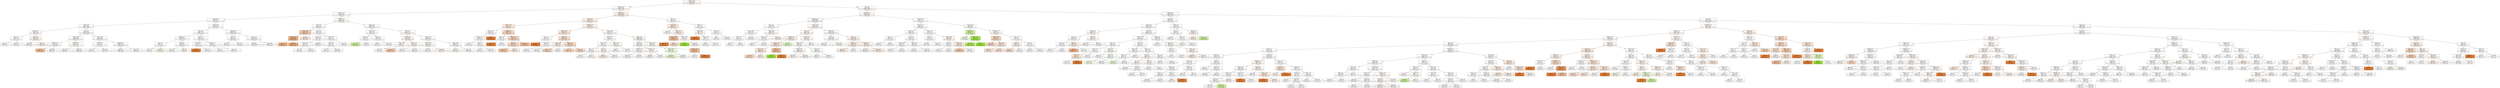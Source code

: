 digraph Tree {
node [shape=box, style="filled", color="black"] ;
0 [label="sdComm <= 0.065\ngini = 0.832\nsamples = 33378\nvalue = [6698, 5236, 5409, 5313, 5313, 5409]\nclass = mean", fillcolor="#fef9f6"] ;
1 [label="graphSize <= 40.0\ngini = 0.831\nsamples = 12680\nvalue = [2536, 1820, 2172, 1990, 1990, 2172]\nclass = mean", fillcolor="#fefbf8"] ;
0 -> 1 [labeldistance=2.5, labelangle=45, headlabel="True"] ;
2 [label="graphSize <= 22.5\ngini = 0.832\nsamples = 11350\nvalue = [2178, 1676, 1986, 1762, 1762, 1986]\nclass = mean", fillcolor="#fefcfb"] ;
1 -> 2 ;
3 [label="sdComm <= 0.02\ngini = 0.832\nsamples = 8952\nvalue = [1674, 1290, 1564, 1430, 1430, 1564]\nclass = mean", fillcolor="#fffdfc"] ;
2 -> 3 ;
4 [label="sdComp <= 0.02\ngini = 0.831\nsamples = 4492\nvalue = [884, 624, 794, 698, 698, 794]\nclass = mean", fillcolor="#fefcfa"] ;
3 -> 4 ;
5 [label="graphDepth <= 3.5\ngini = 0.831\nsamples = 332\nvalue = [60, 52, 48, 62, 62, 48]\nclass = minmax", fillcolor="#ffffff"] ;
4 -> 5 ;
6 [label="nbproc <= 4.5\ngini = 0.798\nsamples = 110\nvalue = [10, 16, 12, 30, 30, 12]\nclass = minmax", fillcolor="#ffffff"] ;
5 -> 6 ;
7 [label="gini = 0.744\nsamples = 22\nvalue = [6, 4, 0, 6, 6, 0]\nclass = mean", fillcolor="#ffffff"] ;
6 -> 7 ;
8 [label="gini = 0.793\nsamples = 88\nvalue = [4, 12, 12, 24, 24, 12]\nclass = minmax", fillcolor="#ffffff"] ;
6 -> 8 ;
9 [label="nbproc <= 4.5\ngini = 0.829\nsamples = 222\nvalue = [50, 36, 36, 32, 32, 36]\nclass = mean", fillcolor="#fdf6f0"] ;
5 -> 9 ;
10 [label="gini = 0.828\nsamples = 94\nvalue = [18, 20, 12, 16, 16, 12]\nclass = median", fillcolor="#fcfefa"] ;
9 -> 10 ;
11 [label="gini = 0.82\nsamples = 128\nvalue = [32, 16, 24, 16, 16, 24]\nclass = mean", fillcolor="#fdf5f0"] ;
9 -> 11 ;
12 [label="nbproc <= 4.5\ngini = 0.831\nsamples = 4160\nvalue = [824, 572, 746, 636, 636, 746]\nclass = mean", fillcolor="#fefcfa"] ;
4 -> 12 ;
13 [label="sdComp <= 0.065\ngini = 0.831\nsamples = 1368\nvalue = [278, 206, 244, 198, 198, 244]\nclass = mean", fillcolor="#fefbf9"] ;
12 -> 13 ;
14 [label="graphDepth <= 3.5\ngini = 0.825\nsamples = 346\nvalue = [74, 52, 68, 42, 42, 68]\nclass = mean", fillcolor="#fefcfb"] ;
13 -> 14 ;
15 [label="gini = 0.56\nsamples = 10\nvalue = [6, 0, 0, 2, 2, 0]\nclass = mean", fillcolor="#f2c09c"] ;
14 -> 15 ;
16 [label="gini = 0.825\nsamples = 336\nvalue = [68, 52, 68, 40, 40, 68]\nclass = mean", fillcolor="#ffffff"] ;
14 -> 16 ;
17 [label="graphDepth <= 3.5\ngini = 0.832\nsamples = 1022\nvalue = [204, 154, 176, 156, 156, 176]\nclass = mean", fillcolor="#fefbf8"] ;
13 -> 17 ;
18 [label="gini = 0.831\nsamples = 326\nvalue = [64, 58, 56, 46, 46, 56]\nclass = mean", fillcolor="#fefcfb"] ;
17 -> 18 ;
19 [label="gini = 0.831\nsamples = 696\nvalue = [140, 96, 120, 110, 110, 120]\nclass = mean", fillcolor="#fefbf8"] ;
17 -> 19 ;
20 [label="sdComp <= 0.065\ngini = 0.831\nsamples = 2792\nvalue = [546, 366, 502, 438, 438, 502]\nclass = mean", fillcolor="#fffdfb"] ;
12 -> 20 ;
21 [label="graphDepth <= 3.5\ngini = 0.832\nsamples = 900\nvalue = [160, 116, 160, 152, 152, 160]\nclass = mean", fillcolor="#ffffff"] ;
20 -> 21 ;
22 [label="gini = 0.722\nsamples = 12\nvalue = [0, 0, 2, 4, 4, 2]\nclass = minmax", fillcolor="#ffffff"] ;
21 -> 22 ;
23 [label="gini = 0.832\nsamples = 888\nvalue = [160, 116, 158, 148, 148, 158]\nclass = mean", fillcolor="#fffffe"] ;
21 -> 23 ;
24 [label="graphDepth <= 3.5\ngini = 0.83\nsamples = 1892\nvalue = [386, 250, 342, 286, 286, 342]\nclass = mean", fillcolor="#fefbf9"] ;
20 -> 24 ;
25 [label="gini = 0.83\nsamples = 1132\nvalue = [228, 160, 204, 168, 168, 204]\nclass = mean", fillcolor="#fefcfa"] ;
24 -> 25 ;
26 [label="gini = 0.829\nsamples = 760\nvalue = [158, 90, 138, 118, 118, 138]\nclass = mean", fillcolor="#fefbf9"] ;
24 -> 26 ;
27 [label="sdComp <= 0.065\ngini = 0.833\nsamples = 4460\nvalue = [790, 666, 770, 732, 732, 770]\nclass = mean", fillcolor="#fffefe"] ;
3 -> 27 ;
28 [label="sdComp <= 0.02\ngini = 0.832\nsamples = 1702\nvalue = [282, 228, 314, 282, 282, 314]\nclass = maxmax", fillcolor="#ffffff"] ;
27 -> 28 ;
29 [label="graphDepth <= 3.5\ngini = 0.832\nsamples = 678\nvalue = [130, 120, 114, 100, 100, 114]\nclass = mean", fillcolor="#fffdfb"] ;
28 -> 29 ;
30 [label="nbproc <= 4.5\ngini = 0.827\nsamples = 76\nvalue = [12, 12, 10, 16, 16, 10]\nclass = minmax", fillcolor="#ffffff"] ;
29 -> 30 ;
31 [label="gini = 0.79\nsamples = 36\nvalue = [6, 2, 4, 10, 10, 4]\nclass = minmax", fillcolor="#ffffff"] ;
30 -> 31 ;
32 [label="gini = 0.825\nsamples = 40\nvalue = [6, 10, 6, 6, 6, 6]\nclass = median", fillcolor="#f3fce8"] ;
30 -> 32 ;
33 [label="nbproc <= 4.5\ngini = 0.831\nsamples = 602\nvalue = [118, 108, 104, 84, 84, 104]\nclass = mean", fillcolor="#fefcfb"] ;
29 -> 33 ;
34 [label="gini = 0.798\nsamples = 102\nvalue = [26, 28, 16, 8, 8, 16]\nclass = median", fillcolor="#fcfefa"] ;
33 -> 34 ;
35 [label="gini = 0.832\nsamples = 500\nvalue = [92, 80, 88, 76, 76, 88]\nclass = mean", fillcolor="#fffefd"] ;
33 -> 35 ;
36 [label="nbproc <= 4.5\ngini = 0.827\nsamples = 1024\nvalue = [152, 108, 200, 182, 182, 200]\nclass = maxmax", fillcolor="#ffffff"] ;
28 -> 36 ;
37 [label="graphDepth <= 3.5\ngini = 0.811\nsamples = 272\nvalue = [24, 24, 64, 48, 48, 64]\nclass = maxmax", fillcolor="#ffffff"] ;
36 -> 37 ;
38 [label="gini = 0.0\nsamples = 2\nvalue = [2, 0, 0, 0, 0, 0]\nclass = mean", fillcolor="#e58139"] ;
37 -> 38 ;
39 [label="gini = 0.81\nsamples = 270\nvalue = [22, 24, 64, 48, 48, 64]\nclass = maxmax", fillcolor="#ffffff"] ;
37 -> 39 ;
40 [label="graphDepth <= 3.5\ngini = 0.83\nsamples = 752\nvalue = [128, 84, 136, 134, 134, 136]\nclass = maxmax", fillcolor="#ffffff"] ;
36 -> 40 ;
41 [label="gini = 0.772\nsamples = 84\nvalue = [8, 0, 24, 14, 14, 24]\nclass = maxmax", fillcolor="#ffffff"] ;
40 -> 41 ;
42 [label="gini = 0.831\nsamples = 668\nvalue = [120, 84, 112, 120, 120, 112]\nclass = mean", fillcolor="#ffffff"] ;
40 -> 42 ;
43 [label="graphDepth <= 3.5\ngini = 0.833\nsamples = 2758\nvalue = [508, 438, 456, 450, 450, 456]\nclass = mean", fillcolor="#fefcfb"] ;
27 -> 43 ;
44 [label="nbproc <= 4.5\ngini = 0.833\nsamples = 510\nvalue = [80, 90, 80, 90, 90, 80]\nclass = median", fillcolor="#ffffff"] ;
43 -> 44 ;
45 [label="gini = 0.824\nsamples = 202\nvalue = [40, 30, 42, 24, 24, 42]\nclass = maxmax", fillcolor="#ffffff"] ;
44 -> 45 ;
46 [label="gini = 0.823\nsamples = 308\nvalue = [40, 60, 38, 66, 66, 38]\nclass = minmax", fillcolor="#ffffff"] ;
44 -> 46 ;
47 [label="nbproc <= 4.5\ngini = 0.833\nsamples = 2248\nvalue = [428, 348, 376, 360, 360, 376]\nclass = mean", fillcolor="#fefcfa"] ;
43 -> 47 ;
48 [label="gini = 0.832\nsamples = 892\nvalue = [172, 144, 140, 148, 148, 140]\nclass = mean", fillcolor="#fefbf9"] ;
47 -> 48 ;
49 [label="gini = 0.832\nsamples = 1356\nvalue = [256, 204, 236, 212, 212, 236]\nclass = mean", fillcolor="#fffdfb"] ;
47 -> 49 ;
50 [label="graphDepth <= 7.5\ngini = 0.83\nsamples = 2398\nvalue = [504, 386, 422, 332, 332, 422]\nclass = mean", fillcolor="#fefaf7"] ;
2 -> 50 ;
51 [label="nbproc <= 4.5\ngini = 0.82\nsamples = 712\nvalue = [164, 88, 146, 84, 84, 146]\nclass = mean", fillcolor="#fefbf9"] ;
50 -> 51 ;
52 [label="sdComm <= 0.02\ngini = 0.705\nsamples = 86\nvalue = [42, 4, 10, 10, 10, 10]\nclass = mean", fillcolor="#f4caac"] ;
51 -> 52 ;
53 [label="sdComp <= 0.065\ngini = 0.482\nsamples = 38\nvalue = [26, 0, 0, 6, 6, 0]\nclass = mean", fillcolor="#efb083"] ;
52 -> 53 ;
54 [label="gini = 0.5\nsamples = 12\nvalue = [8, 0, 0, 2, 2, 0]\nclass = mean", fillcolor="#efb388"] ;
53 -> 54 ;
55 [label="gini = 0.473\nsamples = 26\nvalue = [18, 0, 0, 4, 4, 0]\nclass = mean", fillcolor="#eeaf81"] ;
53 -> 55 ;
56 [label="gini = 0.781\nsamples = 48\nvalue = [16, 4, 10, 4, 4, 10]\nclass = mean", fillcolor="#fbebe0"] ;
52 -> 56 ;
57 [label="sdComm <= 0.02\ngini = 0.822\nsamples = 626\nvalue = [122, 84, 136, 74, 74, 136]\nclass = maxmax", fillcolor="#ffffff"] ;
51 -> 57 ;
58 [label="sdComp <= 0.065\ngini = 0.815\nsamples = 350\nvalue = [72, 62, 76, 32, 32, 76]\nclass = maxmax", fillcolor="#ffffff"] ;
57 -> 58 ;
59 [label="sdComp <= 0.02\ngini = 0.825\nsamples = 100\nvalue = [14, 14, 22, 14, 14, 22]\nclass = maxmax", fillcolor="#ffffff"] ;
58 -> 59 ;
60 [label="gini = 0.821\nsamples = 80\nvalue = [14, 10, 18, 10, 10, 18]\nclass = maxmax", fillcolor="#ffffff"] ;
59 -> 60 ;
61 [label="gini = 0.8\nsamples = 20\nvalue = [0, 4, 4, 4, 4, 4]\nclass = median", fillcolor="#ffffff"] ;
59 -> 61 ;
62 [label="gini = 0.806\nsamples = 250\nvalue = [58, 48, 54, 18, 18, 54]\nclass = mean", fillcolor="#fefcfb"] ;
58 -> 62 ;
63 [label="sdComp <= 0.065\ngini = 0.82\nsamples = 276\nvalue = [50, 22, 60, 42, 42, 60]\nclass = maxmax", fillcolor="#ffffff"] ;
57 -> 63 ;
64 [label="sdComp <= 0.02\ngini = 0.805\nsamples = 124\nvalue = [20, 16, 32, 12, 12, 32]\nclass = maxmax", fillcolor="#ffffff"] ;
63 -> 64 ;
65 [label="gini = 0.74\nsamples = 20\nvalue = [0, 0, 6, 4, 4, 6]\nclass = maxmax", fillcolor="#ffffff"] ;
64 -> 65 ;
66 [label="gini = 0.803\nsamples = 104\nvalue = [20, 16, 26, 8, 8, 26]\nclass = maxmax", fillcolor="#ffffff"] ;
64 -> 66 ;
67 [label="gini = 0.814\nsamples = 152\nvalue = [30, 6, 28, 30, 30, 28]\nclass = mean", fillcolor="#ffffff"] ;
63 -> 67 ;
68 [label="sdComp <= 0.02\ngini = 0.831\nsamples = 1686\nvalue = [340, 298, 276, 248, 248, 276]\nclass = mean", fillcolor="#fefbf9"] ;
50 -> 68 ;
69 [label="sdComm <= 0.02\ngini = 0.828\nsamples = 214\nvalue = [30, 28, 34, 44, 44, 34]\nclass = minmax", fillcolor="#ffffff"] ;
68 -> 69 ;
70 [label="nbproc <= 4.5\ngini = 0.821\nsamples = 72\nvalue = [16, 16, 8, 12, 12, 8]\nclass = mean", fillcolor="#ffffff"] ;
69 -> 70 ;
71 [label="gini = 0.444\nsamples = 12\nvalue = [4, 8, 0, 0, 0, 0]\nclass = median", fillcolor="#cef29c"] ;
70 -> 71 ;
72 [label="gini = 0.827\nsamples = 60\nvalue = [12, 8, 8, 12, 12, 8]\nclass = mean", fillcolor="#ffffff"] ;
70 -> 72 ;
73 [label="nbproc <= 4.5\ngini = 0.815\nsamples = 142\nvalue = [14, 12, 26, 32, 32, 26]\nclass = minmax", fillcolor="#ffffff"] ;
69 -> 73 ;
74 [label="gini = 0.8\nsamples = 20\nvalue = [4, 0, 4, 4, 4, 4]\nclass = mean", fillcolor="#ffffff"] ;
73 -> 74 ;
75 [label="gini = 0.813\nsamples = 122\nvalue = [10, 12, 22, 28, 28, 22]\nclass = minmax", fillcolor="#ffffff"] ;
73 -> 75 ;
76 [label="nbproc <= 4.5\ngini = 0.83\nsamples = 1472\nvalue = [310, 270, 242, 204, 204, 242]\nclass = mean", fillcolor="#fefbf8"] ;
68 -> 76 ;
77 [label="sdComp <= 0.065\ngini = 0.83\nsamples = 302\nvalue = [66, 48, 46, 48, 48, 46]\nclass = mean", fillcolor="#fdf6f1"] ;
76 -> 77 ;
78 [label="sdComm <= 0.02\ngini = 0.793\nsamples = 70\nvalue = [18, 12, 16, 4, 4, 16]\nclass = mean", fillcolor="#fefaf8"] ;
77 -> 78 ;
79 [label="gini = 0.805\nsamples = 52\nvalue = [8, 12, 12, 4, 4, 12]\nclass = median", fillcolor="#ffffff"] ;
78 -> 79 ;
80 [label="gini = 0.593\nsamples = 18\nvalue = [10, 0, 4, 0, 0, 4]\nclass = mean", fillcolor="#f4c9aa"] ;
78 -> 80 ;
81 [label="sdComm <= 0.02\ngini = 0.828\nsamples = 232\nvalue = [48, 36, 30, 44, 44, 30]\nclass = mean", fillcolor="#fefcfb"] ;
77 -> 81 ;
82 [label="gini = 0.801\nsamples = 116\nvalue = [24, 20, 8, 28, 28, 8]\nclass = minmax", fillcolor="#ffffff"] ;
81 -> 82 ;
83 [label="gini = 0.828\nsamples = 116\nvalue = [24, 16, 22, 16, 16, 22]\nclass = mean", fillcolor="#fefcfb"] ;
81 -> 83 ;
84 [label="sdComm <= 0.02\ngini = 0.829\nsamples = 1170\nvalue = [244, 222, 196, 156, 156, 196]\nclass = mean", fillcolor="#fefcfa"] ;
76 -> 84 ;
85 [label="sdComp <= 0.065\ngini = 0.827\nsamples = 788\nvalue = [170, 138, 142, 98, 98, 142]\nclass = mean", fillcolor="#fefaf6"] ;
84 -> 85 ;
86 [label="gini = 0.826\nsamples = 148\nvalue = [28, 24, 30, 18, 18, 30]\nclass = maxmax", fillcolor="#ffffff"] ;
85 -> 86 ;
87 [label="gini = 0.827\nsamples = 640\nvalue = [142, 114, 112, 80, 80, 112]\nclass = mean", fillcolor="#fef8f4"] ;
85 -> 87 ;
88 [label="sdComp <= 0.065\ngini = 0.828\nsamples = 382\nvalue = [74, 84, 54, 58, 58, 54]\nclass = median", fillcolor="#fcfef9"] ;
84 -> 88 ;
89 [label="gini = 0.825\nsamples = 236\nvalue = [46, 54, 30, 38, 38, 30]\nclass = median", fillcolor="#fbfef7"] ;
88 -> 89 ;
90 [label="gini = 0.829\nsamples = 146\nvalue = [28, 30, 24, 20, 20, 24]\nclass = median", fillcolor="#fdfffc"] ;
88 -> 90 ;
91 [label="graphDepth <= 25.5\ngini = 0.818\nsamples = 1330\nvalue = [358, 144, 186, 228, 228, 186]\nclass = mean", fillcolor="#fcf0e8"] ;
1 -> 91 ;
92 [label="sdComp <= 0.02\ngini = 0.82\nsamples = 1156\nvalue = [310, 130, 176, 182, 182, 176]\nclass = mean", fillcolor="#fceee5"] ;
91 -> 92 ;
93 [label="sdComm <= 0.02\ngini = 0.795\nsamples = 236\nvalue = [76, 28, 44, 22, 22, 44]\nclass = mean", fillcolor="#fbeade"] ;
92 -> 93 ;
94 [label="graphSize <= 75.0\ngini = 0.768\nsamples = 106\nvalue = [20, 6, 32, 8, 8, 32]\nclass = maxmax", fillcolor="#ffffff"] ;
93 -> 94 ;
95 [label="graphDepth <= 12.5\ngini = 0.763\nsamples = 102\nvalue = [16, 6, 32, 8, 8, 32]\nclass = maxmax", fillcolor="#ffffff"] ;
94 -> 95 ;
96 [label="gini = 0.82\nsamples = 20\nvalue = [2, 2, 4, 4, 4, 4]\nclass = maxmax", fillcolor="#ffffff"] ;
95 -> 96 ;
97 [label="nbproc <= 4.5\ngini = 0.731\nsamples = 82\nvalue = [14, 4, 28, 4, 4, 28]\nclass = maxmax", fillcolor="#ffffff"] ;
95 -> 97 ;
98 [label="gini = 0.817\nsamples = 34\nvalue = [6, 4, 8, 4, 4, 8]\nclass = maxmax", fillcolor="#ffffff"] ;
97 -> 98 ;
99 [label="gini = 0.625\nsamples = 48\nvalue = [8, 0, 20, 0, 0, 20]\nclass = maxmax", fillcolor="#ffffff"] ;
97 -> 99 ;
100 [label="gini = 0.0\nsamples = 4\nvalue = [4, 0, 0, 0, 0, 0]\nclass = mean", fillcolor="#e58139"] ;
94 -> 100 ;
101 [label="graphDepth <= 12.5\ngini = 0.746\nsamples = 130\nvalue = [56, 22, 12, 14, 14, 12]\nclass = mean", fillcolor="#f7d7c1"] ;
93 -> 101 ;
102 [label="nbproc <= 4.5\ngini = 0.703\nsamples = 32\nvalue = [10, 2, 0, 10, 10, 0]\nclass = mean", fillcolor="#ffffff"] ;
101 -> 102 ;
103 [label="gini = 0.0\nsamples = 2\nvalue = [2, 0, 0, 0, 0, 0]\nclass = mean", fillcolor="#e58139"] ;
102 -> 103 ;
104 [label="gini = 0.702\nsamples = 30\nvalue = [8, 2, 0, 10, 10, 0]\nclass = minmax", fillcolor="#ffffff"] ;
102 -> 104 ;
105 [label="graphSize <= 75.0\ngini = 0.705\nsamples = 98\nvalue = [46, 20, 12, 4, 4, 12]\nclass = mean", fillcolor="#f6d5bd"] ;
101 -> 105 ;
106 [label="nbproc <= 4.5\ngini = 0.751\nsamples = 74\nvalue = [30, 12, 12, 4, 4, 12]\nclass = mean", fillcolor="#f7dac6"] ;
105 -> 106 ;
107 [label="gini = 0.463\nsamples = 22\nvalue = [14, 8, 0, 0, 0, 0]\nclass = mean", fillcolor="#f4c9aa"] ;
106 -> 107 ;
108 [label="gini = 0.781\nsamples = 52\nvalue = [16, 4, 12, 4, 4, 12]\nclass = mean", fillcolor="#fcf2eb"] ;
106 -> 108 ;
109 [label="gini = 0.444\nsamples = 24\nvalue = [16, 8, 0, 0, 0, 0]\nclass = mean", fillcolor="#f2c09c"] ;
105 -> 109 ;
110 [label="graphDepth <= 12.5\ngini = 0.821\nsamples = 920\nvalue = [234, 102, 132, 160, 160, 132]\nclass = mean", fillcolor="#fcf3ec"] ;
92 -> 110 ;
111 [label="sdComp <= 0.065\ngini = 0.778\nsamples = 210\nvalue = [72, 10, 42, 22, 22, 42]\nclass = mean", fillcolor="#fae8dc"] ;
110 -> 111 ;
112 [label="nbproc <= 4.5\ngini = 0.708\nsamples = 48\nvalue = [12, 4, 16, 0, 0, 16]\nclass = maxmax", fillcolor="#ffffff"] ;
111 -> 112 ;
113 [label="gini = 0.0\nsamples = 2\nvalue = [2, 0, 0, 0, 0, 0]\nclass = mean", fillcolor="#e58139"] ;
112 -> 113 ;
114 [label="sdComm <= 0.02\ngini = 0.703\nsamples = 46\nvalue = [10, 4, 16, 0, 0, 16]\nclass = maxmax", fillcolor="#ffffff"] ;
112 -> 114 ;
115 [label="gini = 0.722\nsamples = 24\nvalue = [4, 4, 8, 0, 0, 8]\nclass = maxmax", fillcolor="#ffffff"] ;
114 -> 115 ;
116 [label="gini = 0.661\nsamples = 22\nvalue = [6, 0, 8, 0, 0, 8]\nclass = maxmax", fillcolor="#ffffff"] ;
114 -> 116 ;
117 [label="nbproc <= 4.5\ngini = 0.773\nsamples = 162\nvalue = [60, 6, 26, 22, 22, 26]\nclass = mean", fillcolor="#f8e0ce"] ;
111 -> 117 ;
118 [label="sdComm <= 0.02\ngini = 0.811\nsamples = 64\nvalue = [18, 6, 8, 12, 12, 8]\nclass = mean", fillcolor="#fcf0e8"] ;
117 -> 118 ;
119 [label="gini = 0.711\nsamples = 22\nvalue = [10, 0, 2, 4, 4, 2]\nclass = mean", fillcolor="#f6d5bd"] ;
118 -> 119 ;
120 [label="gini = 0.83\nsamples = 42\nvalue = [8, 6, 6, 8, 8, 6]\nclass = mean", fillcolor="#ffffff"] ;
118 -> 120 ;
121 [label="sdComm <= 0.02\ngini = 0.728\nsamples = 98\nvalue = [42, 0, 18, 10, 10, 18]\nclass = mean", fillcolor="#f7d9c4"] ;
117 -> 121 ;
122 [label="gini = 0.704\nsamples = 58\nvalue = [26, 0, 12, 4, 4, 12]\nclass = mean", fillcolor="#f7d9c3"] ;
121 -> 122 ;
123 [label="gini = 0.75\nsamples = 40\nvalue = [16, 0, 6, 6, 6, 6]\nclass = mean", fillcolor="#f7dac5"] ;
121 -> 123 ;
124 [label="sdComp <= 0.065\ngini = 0.823\nsamples = 710\nvalue = [162, 92, 90, 138, 138, 90]\nclass = mean", fillcolor="#fefaf7"] ;
110 -> 124 ;
125 [label="graphSize <= 75.0\ngini = 0.821\nsamples = 362\nvalue = [74, 28, 56, 74, 74, 56]\nclass = mean", fillcolor="#ffffff"] ;
124 -> 125 ;
126 [label="sdComm <= 0.02\ngini = 0.819\nsamples = 250\nvalue = [50, 20, 36, 54, 54, 36]\nclass = minmax", fillcolor="#ffffff"] ;
125 -> 126 ;
127 [label="nbproc <= 4.5\ngini = 0.794\nsamples = 90\nvalue = [18, 8, 8, 24, 24, 8]\nclass = minmax", fillcolor="#ffffff"] ;
126 -> 127 ;
128 [label="gini = 0.79\nsamples = 18\nvalue = [2, 0, 4, 4, 4, 4]\nclass = maxmax", fillcolor="#ffffff"] ;
127 -> 128 ;
129 [label="gini = 0.778\nsamples = 72\nvalue = [16, 8, 4, 20, 20, 4]\nclass = minmax", fillcolor="#ffffff"] ;
127 -> 129 ;
130 [label="nbproc <= 4.5\ngini = 0.823\nsamples = 160\nvalue = [32, 12, 28, 30, 30, 28]\nclass = mean", fillcolor="#fffdfc"] ;
126 -> 130 ;
131 [label="gini = 0.8\nsamples = 40\nvalue = [12, 4, 4, 8, 8, 4]\nclass = mean", fillcolor="#fcefe6"] ;
130 -> 131 ;
132 [label="gini = 0.821\nsamples = 120\nvalue = [20, 8, 24, 22, 22, 24]\nclass = maxmax", fillcolor="#ffffff"] ;
130 -> 132 ;
133 [label="sdComm <= 0.02\ngini = 0.821\nsamples = 112\nvalue = [24, 8, 20, 20, 20, 20]\nclass = mean", fillcolor="#fefaf6"] ;
125 -> 133 ;
134 [label="gini = 0.762\nsamples = 42\nvalue = [10, 0, 12, 4, 4, 12]\nclass = maxmax", fillcolor="#ffffff"] ;
133 -> 134 ;
135 [label="gini = 0.816\nsamples = 70\nvalue = [14, 8, 8, 16, 16, 8]\nclass = minmax", fillcolor="#ffffff"] ;
133 -> 135 ;
136 [label="nbproc <= 4.5\ngini = 0.815\nsamples = 348\nvalue = [88, 64, 34, 64, 64, 34]\nclass = mean", fillcolor="#fdf4ee"] ;
124 -> 136 ;
137 [label="sdComm <= 0.02\ngini = 0.805\nsamples = 184\nvalue = [46, 18, 18, 42, 42, 18]\nclass = mean", fillcolor="#fefbf9"] ;
136 -> 137 ;
138 [label="graphSize <= 75.0\ngini = 0.762\nsamples = 104\nvalue = [30, 6, 6, 28, 28, 6]\nclass = mean", fillcolor="#fefcfa"] ;
137 -> 138 ;
139 [label="gini = 0.665\nsamples = 44\nvalue = [16, 0, 0, 14, 14, 0]\nclass = mean", fillcolor="#fdf7f2"] ;
138 -> 139 ;
140 [label="gini = 0.807\nsamples = 60\nvalue = [14, 6, 6, 14, 14, 6]\nclass = mean", fillcolor="#ffffff"] ;
138 -> 140 ;
141 [label="graphSize <= 75.0\ngini = 0.831\nsamples = 80\nvalue = [16, 12, 12, 14, 14, 12]\nclass = mean", fillcolor="#fefbf9"] ;
137 -> 141 ;
142 [label="gini = 0.82\nsamples = 32\nvalue = [8, 4, 4, 6, 6, 4]\nclass = mean", fillcolor="#fdf5f0"] ;
141 -> 142 ;
143 [label="gini = 0.833\nsamples = 48\nvalue = [8, 8, 8, 8, 8, 8]\nclass = mean", fillcolor="#ffffff"] ;
141 -> 143 ;
144 [label="graphSize <= 75.0\ngini = 0.801\nsamples = 164\nvalue = [42, 46, 16, 22, 22, 16]\nclass = median", fillcolor="#fcfef9"] ;
136 -> 144 ;
145 [label="sdComm <= 0.02\ngini = 0.804\nsamples = 136\nvalue = [26, 42, 14, 20, 20, 14]\nclass = median", fillcolor="#f1fbe2"] ;
144 -> 145 ;
146 [label="gini = 0.734\nsamples = 52\nvalue = [10, 22, 2, 8, 8, 2]\nclass = median", fillcolor="#e3f8c6"] ;
145 -> 146 ;
147 [label="gini = 0.825\nsamples = 84\nvalue = [16, 20, 12, 12, 12, 12]\nclass = median", fillcolor="#f9fdf3"] ;
145 -> 147 ;
148 [label="sdComm <= 0.02\ngini = 0.633\nsamples = 28\nvalue = [16, 4, 2, 2, 2, 2]\nclass = mean", fillcolor="#f2c09c"] ;
144 -> 148 ;
149 [label="gini = 0.812\nsamples = 16\nvalue = [4, 4, 2, 2, 2, 2]\nclass = mean", fillcolor="#ffffff"] ;
148 -> 149 ;
150 [label="gini = 0.0\nsamples = 12\nvalue = [12, 0, 0, 0, 0, 0]\nclass = mean", fillcolor="#e58139"] ;
148 -> 150 ;
151 [label="nbproc <= 4.5\ngini = 0.771\nsamples = 174\nvalue = [48, 14, 10, 46, 46, 10]\nclass = mean", fillcolor="#fffdfc"] ;
91 -> 151 ;
152 [label="sdComp <= 0.02\ngini = 0.809\nsamples = 74\nvalue = [22, 12, 8, 12, 12, 8]\nclass = mean", fillcolor="#fbebdf"] ;
151 -> 152 ;
153 [label="gini = 0.667\nsamples = 12\nvalue = [4, 0, 0, 4, 4, 0]\nclass = mean", fillcolor="#ffffff"] ;
152 -> 153 ;
154 [label="sdComm <= 0.02\ngini = 0.812\nsamples = 62\nvalue = [18, 12, 8, 8, 8, 8]\nclass = mean", fillcolor="#fcf0e7"] ;
152 -> 154 ;
155 [label="sdComp <= 0.065\ngini = 0.612\nsamples = 14\nvalue = [8, 2, 2, 0, 0, 2]\nclass = mean", fillcolor="#f2c09c"] ;
154 -> 155 ;
156 [label="gini = 0.0\nsamples = 4\nvalue = [4, 0, 0, 0, 0, 0]\nclass = mean", fillcolor="#e58139"] ;
155 -> 156 ;
157 [label="gini = 0.72\nsamples = 10\nvalue = [4, 2, 2, 0, 0, 2]\nclass = mean", fillcolor="#f8e0ce"] ;
155 -> 157 ;
158 [label="sdComp <= 0.065\ngini = 0.826\nsamples = 48\nvalue = [10, 10, 6, 8, 8, 6]\nclass = mean", fillcolor="#ffffff"] ;
154 -> 158 ;
159 [label="gini = 0.0\nsamples = 4\nvalue = [0, 4, 0, 0, 0, 0]\nclass = median", fillcolor="#9de539"] ;
158 -> 159 ;
160 [label="gini = 0.826\nsamples = 44\nvalue = [10, 6, 6, 8, 8, 6]\nclass = mean", fillcolor="#fef8f4"] ;
158 -> 160 ;
161 [label="sdComm <= 0.02\ngini = 0.7\nsamples = 100\nvalue = [26, 2, 2, 34, 34, 2]\nclass = minmax", fillcolor="#ffffff"] ;
151 -> 161 ;
162 [label="sdComp <= 0.02\ngini = 0.736\nsamples = 50\nvalue = [16, 2, 2, 14, 14, 2]\nclass = mean", fillcolor="#fef8f4"] ;
161 -> 162 ;
163 [label="gini = 0.0\nsamples = 8\nvalue = [8, 0, 0, 0, 0, 0]\nclass = mean", fillcolor="#e58139"] ;
162 -> 163 ;
164 [label="sdComp <= 0.065\ngini = 0.735\nsamples = 42\nvalue = [8, 2, 2, 14, 14, 2]\nclass = minmax", fillcolor="#ffffff"] ;
162 -> 164 ;
165 [label="gini = 0.64\nsamples = 20\nvalue = [4, 0, 0, 8, 8, 0]\nclass = minmax", fillcolor="#ffffff"] ;
164 -> 165 ;
166 [label="gini = 0.793\nsamples = 22\nvalue = [4, 2, 2, 6, 6, 2]\nclass = minmax", fillcolor="#ffffff"] ;
164 -> 166 ;
167 [label="sdComp <= 0.02\ngini = 0.64\nsamples = 50\nvalue = [10, 0, 0, 20, 20, 0]\nclass = minmax", fillcolor="#ffffff"] ;
161 -> 167 ;
168 [label="gini = 0.5\nsamples = 16\nvalue = [0, 0, 0, 8, 8, 0]\nclass = minmax", fillcolor="#ffffff"] ;
167 -> 168 ;
169 [label="gini = 0.664\nsamples = 34\nvalue = [10, 0, 0, 12, 12, 0]\nclass = minmax", fillcolor="#ffffff"] ;
167 -> 169 ;
170 [label="CCR <= 0.55\ngini = 0.832\nsamples = 20698\nvalue = [4162, 3416, 3237, 3323, 3323, 3237]\nclass = mean", fillcolor="#fefaf6"] ;
0 -> 170 [labeldistance=2.5, labelangle=-45, headlabel="False"] ;
171 [label="graphDepth <= 9.0\ngini = 0.831\nsamples = 4898\nvalue = [1044, 822, 780, 736, 736, 780]\nclass = mean", fillcolor="#fef8f4"] ;
170 -> 171 ;
172 [label="graphDepth <= 3.5\ngini = 0.829\nsamples = 3966\nvalue = [862, 680, 666, 546, 546, 666]\nclass = mean", fillcolor="#fef8f4"] ;
171 -> 172 ;
173 [label="nbproc <= 4.5\ngini = 0.824\nsamples = 1034\nvalue = [208, 138, 214, 130, 130, 214]\nclass = maxmax", fillcolor="#ffffff"] ;
172 -> 173 ;
174 [label="sdComp <= 0.065\ngini = 0.809\nsamples = 246\nvalue = [28, 22, 62, 36, 36, 62]\nclass = maxmax", fillcolor="#ffffff"] ;
173 -> 174 ;
175 [label="sdComp <= 0.02\ngini = 0.81\nsamples = 40\nvalue = [4, 4, 6, 10, 10, 6]\nclass = minmax", fillcolor="#ffffff"] ;
174 -> 175 ;
176 [label="gini = 0.82\nsamples = 20\nvalue = [4, 4, 2, 4, 4, 2]\nclass = mean", fillcolor="#ffffff"] ;
175 -> 176 ;
177 [label="gini = 0.74\nsamples = 20\nvalue = [0, 0, 4, 6, 6, 4]\nclass = minmax", fillcolor="#ffffff"] ;
175 -> 177 ;
178 [label="gini = 0.799\nsamples = 206\nvalue = [24, 18, 56, 26, 26, 56]\nclass = maxmax", fillcolor="#ffffff"] ;
174 -> 178 ;
179 [label="sdComp <= 0.065\ngini = 0.823\nsamples = 788\nvalue = [180, 116, 152, 94, 94, 152]\nclass = mean", fillcolor="#fef9f6"] ;
173 -> 179 ;
180 [label="sdComp <= 0.02\ngini = 0.825\nsamples = 92\nvalue = [12, 12, 20, 14, 14, 20]\nclass = maxmax", fillcolor="#ffffff"] ;
179 -> 180 ;
181 [label="gini = 0.667\nsamples = 12\nvalue = [4, 0, 4, 0, 0, 4]\nclass = mean", fillcolor="#ffffff"] ;
180 -> 181 ;
182 [label="gini = 0.826\nsamples = 80\nvalue = [8, 12, 16, 14, 14, 16]\nclass = maxmax", fillcolor="#ffffff"] ;
180 -> 182 ;
183 [label="gini = 0.821\nsamples = 696\nvalue = [168, 104, 132, 80, 80, 132]\nclass = mean", fillcolor="#fdf7f2"] ;
179 -> 183 ;
184 [label="sdComp <= 0.065\ngini = 0.828\nsamples = 2932\nvalue = [654, 542, 452, 416, 416, 452]\nclass = mean", fillcolor="#fef9f6"] ;
172 -> 184 ;
185 [label="nbproc <= 4.5\ngini = 0.81\nsamples = 546\nvalue = [146, 128, 78, 58, 58, 78]\nclass = mean", fillcolor="#fefaf6"] ;
184 -> 185 ;
186 [label="graphDepth <= 6.5\ngini = 0.76\nsamples = 106\nvalue = [38, 28, 14, 6, 6, 14]\nclass = mean", fillcolor="#fcefe6"] ;
185 -> 186 ;
187 [label="graphSize <= 22.5\ngini = 0.752\nsamples = 98\nvalue = [38, 24, 12, 6, 6, 12]\nclass = mean", fillcolor="#fae7da"] ;
186 -> 187 ;
188 [label="sdComp <= 0.02\ngini = 0.764\nsamples = 92\nvalue = [34, 22, 12, 6, 6, 12]\nclass = mean", fillcolor="#fbe9dd"] ;
187 -> 188 ;
189 [label="gini = 0.734\nsamples = 32\nvalue = [14, 6, 4, 2, 2, 4]\nclass = mean", fillcolor="#f7d8c2"] ;
188 -> 189 ;
190 [label="gini = 0.773\nsamples = 60\nvalue = [20, 16, 8, 4, 4, 8]\nclass = mean", fillcolor="#fdf4ed"] ;
188 -> 190 ;
191 [label="sdComp <= 0.02\ngini = 0.444\nsamples = 6\nvalue = [4, 2, 0, 0, 0, 0]\nclass = mean", fillcolor="#f2c09c"] ;
187 -> 191 ;
192 [label="gini = 0.0\nsamples = 2\nvalue = [0, 2, 0, 0, 0, 0]\nclass = median", fillcolor="#9de539"] ;
191 -> 192 ;
193 [label="gini = 0.0\nsamples = 4\nvalue = [4, 0, 0, 0, 0, 0]\nclass = mean", fillcolor="#e58139"] ;
191 -> 193 ;
194 [label="gini = 0.625\nsamples = 8\nvalue = [0, 4, 2, 0, 0, 2]\nclass = median", fillcolor="#def6bd"] ;
186 -> 194 ;
195 [label="graphSize <= 40.0\ngini = 0.818\nsamples = 440\nvalue = [108, 100, 64, 52, 52, 64]\nclass = mean", fillcolor="#fefcfa"] ;
185 -> 195 ;
196 [label="graphSize <= 22.5\ngini = 0.82\nsamples = 416\nvalue = [100, 92, 60, 52, 52, 60]\nclass = mean", fillcolor="#fefcfa"] ;
195 -> 196 ;
197 [label="sdComp <= 0.02\ngini = 0.813\nsamples = 300\nvalue = [80, 68, 40, 36, 36, 40]\nclass = mean", fillcolor="#fef8f5"] ;
196 -> 197 ;
198 [label="gini = 0.809\nsamples = 92\nvalue = [24, 20, 16, 8, 8, 16]\nclass = mean", fillcolor="#fef8f4"] ;
197 -> 198 ;
199 [label="gini = 0.811\nsamples = 208\nvalue = [56, 48, 24, 28, 28, 24]\nclass = mean", fillcolor="#fef9f5"] ;
197 -> 199 ;
200 [label="sdComp <= 0.02\ngini = 0.83\nsamples = 116\nvalue = [20, 24, 20, 16, 16, 20]\nclass = median", fillcolor="#fbfef7"] ;
196 -> 200 ;
201 [label="gini = 0.812\nsamples = 32\nvalue = [8, 8, 4, 4, 4, 4]\nclass = mean", fillcolor="#ffffff"] ;
200 -> 201 ;
202 [label="gini = 0.83\nsamples = 84\nvalue = [12, 16, 16, 12, 12, 16]\nclass = median", fillcolor="#ffffff"] ;
200 -> 202 ;
203 [label="gini = 0.722\nsamples = 24\nvalue = [8, 8, 4, 0, 0, 4]\nclass = mean", fillcolor="#ffffff"] ;
195 -> 203 ;
204 [label="graphSize <= 22.5\ngini = 0.83\nsamples = 2386\nvalue = [508, 414, 374, 358, 358, 374]\nclass = mean", fillcolor="#fef9f6"] ;
184 -> 204 ;
205 [label="nbproc <= 4.5\ngini = 0.831\nsamples = 1958\nvalue = [394, 368, 300, 298, 298, 300]\nclass = mean", fillcolor="#fffdfc"] ;
204 -> 205 ;
206 [label="gini = 0.83\nsamples = 678\nvalue = [122, 132, 120, 92, 92, 120]\nclass = median", fillcolor="#fdfffb"] ;
205 -> 206 ;
207 [label="gini = 0.829\nsamples = 1280\nvalue = [272, 236, 180, 206, 206, 180]\nclass = mean", fillcolor="#fefbf8"] ;
205 -> 207 ;
208 [label="nbproc <= 4.5\ngini = 0.818\nsamples = 428\nvalue = [114, 46, 74, 60, 60, 74]\nclass = mean", fillcolor="#fcf1e9"] ;
204 -> 208 ;
209 [label="graphSize <= 40.0\ngini = 0.802\nsamples = 112\nvalue = [34, 22, 18, 10, 10, 18]\nclass = mean", fillcolor="#fceee5"] ;
208 -> 209 ;
210 [label="gini = 0.765\nsamples = 80\nvalue = [28, 20, 12, 4, 4, 12]\nclass = mean", fillcolor="#fceee5"] ;
209 -> 210 ;
211 [label="gini = 0.82\nsamples = 32\nvalue = [6, 2, 6, 6, 6, 6]\nclass = mean", fillcolor="#ffffff"] ;
209 -> 211 ;
212 [label="graphDepth <= 6.5\ngini = 0.817\nsamples = 316\nvalue = [80, 24, 56, 50, 50, 56]\nclass = mean", fillcolor="#fdf3ed"] ;
208 -> 212 ;
213 [label="gini = 0.813\nsamples = 232\nvalue = [56, 12, 44, 38, 38, 44]\nclass = mean", fillcolor="#fdf7f2"] ;
212 -> 213 ;
214 [label="gini = 0.816\nsamples = 84\nvalue = [24, 12, 12, 12, 12, 12]\nclass = mean", fillcolor="#fbeade"] ;
212 -> 214 ;
215 [label="graphSize <= 75.0\ngini = 0.826\nsamples = 932\nvalue = [182, 142, 114, 190, 190, 114]\nclass = minmax", fillcolor="#ffffff"] ;
171 -> 215 ;
216 [label="graphSize <= 40.0\ngini = 0.825\nsamples = 746\nvalue = [140, 94, 98, 158, 158, 98]\nclass = minmax", fillcolor="#ffffff"] ;
215 -> 216 ;
217 [label="sdComp <= 0.02\ngini = 0.831\nsamples = 536\nvalue = [102, 82, 78, 98, 98, 78]\nclass = mean", fillcolor="#fffefd"] ;
216 -> 217 ;
218 [label="nbproc <= 4.5\ngini = 0.744\nsamples = 84\nvalue = [8, 12, 28, 4, 4, 28]\nclass = maxmax", fillcolor="#ffffff"] ;
217 -> 218 ;
219 [label="gini = 0.805\nsamples = 52\nvalue = [8, 12, 12, 4, 4, 12]\nclass = median", fillcolor="#ffffff"] ;
218 -> 219 ;
220 [label="gini = 0.5\nsamples = 32\nvalue = [0, 0, 16, 0, 0, 16]\nclass = maxmax", fillcolor="#ffffff"] ;
218 -> 220 ;
221 [label="nbproc <= 4.5\ngini = 0.822\nsamples = 452\nvalue = [94, 70, 50, 94, 94, 50]\nclass = mean", fillcolor="#ffffff"] ;
217 -> 221 ;
222 [label="sdComp <= 0.065\ngini = 0.781\nsamples = 110\nvalue = [28, 26, 4, 24, 24, 4]\nclass = mean", fillcolor="#fefcfa"] ;
221 -> 222 ;
223 [label="gini = 0.766\nsamples = 64\nvalue = [20, 20, 4, 8, 8, 4]\nclass = mean", fillcolor="#ffffff"] ;
222 -> 223 ;
224 [label="gini = 0.711\nsamples = 46\nvalue = [8, 6, 0, 16, 16, 0]\nclass = minmax", fillcolor="#ffffff"] ;
222 -> 224 ;
225 [label="sdComp <= 0.065\ngini = 0.826\nsamples = 342\nvalue = [66, 44, 46, 70, 70, 46]\nclass = minmax", fillcolor="#ffffff"] ;
221 -> 225 ;
226 [label="gini = 0.814\nsamples = 152\nvalue = [28, 20, 16, 36, 36, 16]\nclass = minmax", fillcolor="#ffffff"] ;
225 -> 226 ;
227 [label="gini = 0.83\nsamples = 190\nvalue = [38, 24, 30, 34, 34, 30]\nclass = mean", fillcolor="#fefcfa"] ;
225 -> 227 ;
228 [label="sdComp <= 0.02\ngini = 0.783\nsamples = 210\nvalue = [38, 12, 20, 60, 60, 20]\nclass = minmax", fillcolor="#ffffff"] ;
216 -> 228 ;
229 [label="nbproc <= 4.5\ngini = 0.722\nsamples = 124\nvalue = [16, 4, 8, 44, 44, 8]\nclass = minmax", fillcolor="#ffffff"] ;
228 -> 229 ;
230 [label="gini = 0.639\nsamples = 48\nvalue = [0, 0, 4, 20, 20, 4]\nclass = minmax", fillcolor="#ffffff"] ;
229 -> 230 ;
231 [label="gini = 0.748\nsamples = 76\nvalue = [16, 4, 4, 24, 24, 4]\nclass = minmax", fillcolor="#ffffff"] ;
229 -> 231 ;
232 [label="sdComp <= 0.065\ngini = 0.818\nsamples = 86\nvalue = [22, 8, 12, 16, 16, 12]\nclass = mean", fillcolor="#fdf4ee"] ;
228 -> 232 ;
233 [label="nbproc <= 4.5\ngini = 0.82\nsamples = 40\nvalue = [8, 8, 4, 8, 8, 4]\nclass = mean", fillcolor="#ffffff"] ;
232 -> 233 ;
234 [label="gini = 0.5\nsamples = 16\nvalue = [0, 0, 0, 8, 8, 0]\nclass = minmax", fillcolor="#ffffff"] ;
233 -> 234 ;
235 [label="gini = 0.722\nsamples = 24\nvalue = [8, 8, 4, 0, 0, 4]\nclass = mean", fillcolor="#ffffff"] ;
233 -> 235 ;
236 [label="nbproc <= 4.5\ngini = 0.786\nsamples = 46\nvalue = [14, 0, 8, 8, 8, 8]\nclass = mean", fillcolor="#fbebe0"] ;
232 -> 236 ;
237 [label="gini = 0.593\nsamples = 18\nvalue = [10, 0, 4, 0, 0, 4]\nclass = mean", fillcolor="#f4c9aa"] ;
236 -> 237 ;
238 [label="gini = 0.776\nsamples = 28\nvalue = [4, 0, 4, 8, 8, 4]\nclass = minmax", fillcolor="#ffffff"] ;
236 -> 238 ;
239 [label="sdComp <= 0.02\ngini = 0.808\nsamples = 186\nvalue = [42, 48, 16, 32, 32, 16]\nclass = median", fillcolor="#fbfef7"] ;
215 -> 239 ;
240 [label="graphDepth <= 25.5\ngini = 0.663\nsamples = 52\nvalue = [8, 28, 4, 4, 4, 4]\nclass = median", fillcolor="#d2f3a5"] ;
239 -> 240 ;
241 [label="gini = 0.818\nsamples = 30\nvalue = [6, 8, 4, 4, 4, 4]\nclass = median", fillcolor="#f7fdef"] ;
240 -> 241 ;
242 [label="nbproc <= 4.5\ngini = 0.165\nsamples = 22\nvalue = [2, 20, 0, 0, 0, 0]\nclass = median", fillcolor="#a7e84d"] ;
240 -> 242 ;
243 [label="gini = 0.245\nsamples = 14\nvalue = [2, 12, 0, 0, 0, 0]\nclass = median", fillcolor="#ade95a"] ;
242 -> 243 ;
244 [label="gini = 0.0\nsamples = 8\nvalue = [0, 8, 0, 0, 0, 0]\nclass = median", fillcolor="#9de539"] ;
242 -> 244 ;
245 [label="graphDepth <= 25.5\ngini = 0.81\nsamples = 134\nvalue = [34, 20, 12, 28, 28, 12]\nclass = mean", fillcolor="#fef8f4"] ;
239 -> 245 ;
246 [label="sdComp <= 0.065\ngini = 0.727\nsamples = 44\nvalue = [20, 8, 4, 4, 4, 4]\nclass = mean", fillcolor="#f6d5bd"] ;
245 -> 246 ;
247 [label="gini = 0.625\nsamples = 16\nvalue = [8, 0, 0, 4, 4, 0]\nclass = mean", fillcolor="#f6d5bd"] ;
246 -> 247 ;
248 [label="nbproc <= 4.5\ngini = 0.694\nsamples = 28\nvalue = [12, 8, 4, 0, 0, 4]\nclass = mean", fillcolor="#fae6d7"] ;
246 -> 248 ;
249 [label="gini = 0.694\nsamples = 14\nvalue = [6, 4, 2, 0, 0, 2]\nclass = mean", fillcolor="#fae6d7"] ;
248 -> 249 ;
250 [label="gini = 0.694\nsamples = 14\nvalue = [6, 4, 2, 0, 0, 2]\nclass = mean", fillcolor="#fae6d7"] ;
248 -> 250 ;
251 [label="sdComp <= 0.065\ngini = 0.8\nsamples = 90\nvalue = [14, 12, 8, 24, 24, 8]\nclass = minmax", fillcolor="#ffffff"] ;
245 -> 251 ;
252 [label="nbproc <= 4.5\ngini = 0.828\nsamples = 52\nvalue = [12, 8, 8, 8, 8, 8]\nclass = mean", fillcolor="#fdf4ed"] ;
251 -> 252 ;
253 [label="gini = 0.72\nsamples = 20\nvalue = [8, 4, 0, 4, 4, 0]\nclass = mean", fillcolor="#f8e0ce"] ;
252 -> 253 ;
254 [label="gini = 0.812\nsamples = 32\nvalue = [4, 4, 8, 4, 4, 8]\nclass = maxmax", fillcolor="#ffffff"] ;
252 -> 254 ;
255 [label="nbproc <= 4.5\ngini = 0.632\nsamples = 38\nvalue = [2, 4, 0, 16, 16, 0]\nclass = minmax", fillcolor="#ffffff"] ;
251 -> 255 ;
256 [label="gini = 0.593\nsamples = 18\nvalue = [2, 0, 0, 8, 8, 0]\nclass = minmax", fillcolor="#ffffff"] ;
255 -> 256 ;
257 [label="gini = 0.64\nsamples = 20\nvalue = [0, 4, 0, 8, 8, 0]\nclass = minmax", fillcolor="#ffffff"] ;
255 -> 257 ;
258 [label="graphDepth <= 3.5\ngini = 0.832\nsamples = 15800\nvalue = [3118, 2594, 2457, 2587, 2587, 2457]\nclass = mean", fillcolor="#fefaf7"] ;
170 -> 258 ;
259 [label="sdComm <= 6.5\ngini = 0.83\nsamples = 1959\nvalue = [392, 347, 265, 345, 345, 265]\nclass = mean", fillcolor="#fefbf9"] ;
258 -> 259 ;
260 [label="sdComm <= 0.2\ngini = 0.828\nsamples = 1811\nvalue = [364, 323, 231, 331, 331, 231]\nclass = mean", fillcolor="#fefcfb"] ;
259 -> 260 ;
261 [label="sdComp <= 0.65\ngini = 0.832\nsamples = 473\nvalue = [96, 73, 73, 79, 79, 73]\nclass = mean", fillcolor="#fefaf6"] ;
260 -> 261 ;
262 [label="sdComp <= 0.2\ngini = 0.827\nsamples = 138\nvalue = [28, 14, 26, 22, 22, 26]\nclass = mean", fillcolor="#fffdfb"] ;
261 -> 262 ;
263 [label="nbproc <= 4.5\ngini = 0.829\nsamples = 98\nvalue = [16, 14, 20, 14, 14, 20]\nclass = maxmax", fillcolor="#ffffff"] ;
262 -> 263 ;
264 [label="gini = 0.812\nsamples = 16\nvalue = [2, 2, 4, 2, 2, 4]\nclass = maxmax", fillcolor="#ffffff"] ;
263 -> 264 ;
265 [label="gini = 0.83\nsamples = 82\nvalue = [14, 12, 16, 12, 12, 16]\nclass = maxmax", fillcolor="#ffffff"] ;
263 -> 265 ;
266 [label="nbproc <= 4.5\ngini = 0.785\nsamples = 40\nvalue = [12, 0, 6, 8, 8, 6]\nclass = mean", fillcolor="#fcefe6"] ;
262 -> 266 ;
267 [label="gini = 0.5\nsamples = 12\nvalue = [8, 0, 2, 0, 0, 2]\nclass = mean", fillcolor="#efb388"] ;
266 -> 267 ;
268 [label="gini = 0.776\nsamples = 28\nvalue = [4, 0, 4, 8, 8, 4]\nclass = minmax", fillcolor="#ffffff"] ;
266 -> 268 ;
269 [label="nbproc <= 4.5\ngini = 0.831\nsamples = 335\nvalue = [68, 59, 47, 57, 57, 47]\nclass = mean", fillcolor="#fefbf9"] ;
261 -> 269 ;
270 [label="gini = 0.831\nsamples = 153\nvalue = [31, 26, 22, 26, 26, 22]\nclass = mean", fillcolor="#fefaf7"] ;
269 -> 270 ;
271 [label="gini = 0.83\nsamples = 182\nvalue = [37, 33, 25, 31, 31, 25]\nclass = mean", fillcolor="#fefcfa"] ;
269 -> 271 ;
272 [label="sdComm <= 2.0\ngini = 0.826\nsamples = 1338\nvalue = [268, 250, 158, 252, 252, 158]\nclass = mean", fillcolor="#fffdfc"] ;
260 -> 272 ;
273 [label="sdComm <= 0.65\ngini = 0.827\nsamples = 1206\nvalue = [234, 220, 148, 228, 228, 148]\nclass = mean", fillcolor="#fffefe"] ;
272 -> 273 ;
274 [label="nbproc <= 4.5\ngini = 0.821\nsamples = 584\nvalue = [124, 124, 62, 106, 106, 62]\nclass = mean", fillcolor="#ffffff"] ;
273 -> 274 ;
275 [label="sdComp <= 0.65\ngini = 0.761\nsamples = 74\nvalue = [20, 10, 2, 20, 20, 2]\nclass = mean", fillcolor="#ffffff"] ;
274 -> 275 ;
276 [label="sdComp <= 0.2\ngini = 0.765\nsamples = 28\nvalue = [10, 2, 2, 6, 6, 2]\nclass = mean", fillcolor="#fae8db"] ;
275 -> 276 ;
277 [label="gini = 0.793\nsamples = 22\nvalue = [4, 2, 2, 6, 6, 2]\nclass = minmax", fillcolor="#ffffff"] ;
276 -> 277 ;
278 [label="gini = 0.0\nsamples = 6\nvalue = [6, 0, 0, 0, 0, 0]\nclass = mean", fillcolor="#e58139"] ;
276 -> 278 ;
279 [label="gini = 0.737\nsamples = 46\nvalue = [10, 8, 0, 14, 14, 0]\nclass = minmax", fillcolor="#ffffff"] ;
275 -> 279 ;
280 [label="sdComp <= 0.2\ngini = 0.824\nsamples = 510\nvalue = [104, 114, 60, 86, 86, 60]\nclass = median", fillcolor="#fdfefa"] ;
274 -> 280 ;
281 [label="gini = 0.833\nsamples = 48\nvalue = [8, 8, 8, 8, 8, 8]\nclass = mean", fillcolor="#ffffff"] ;
280 -> 281 ;
282 [label="sdComp <= 0.65\ngini = 0.822\nsamples = 462\nvalue = [96, 106, 52, 78, 78, 52]\nclass = median", fillcolor="#fcfefa"] ;
280 -> 282 ;
283 [label="gini = 0.796\nsamples = 56\nvalue = [8, 16, 4, 12, 12, 4]\nclass = median", fillcolor="#f6fded"] ;
282 -> 283 ;
284 [label="gini = 0.823\nsamples = 406\nvalue = [88, 90, 48, 66, 66, 48]\nclass = median", fillcolor="#fefffe"] ;
282 -> 284 ;
285 [label="sdComp <= 0.65\ngini = 0.83\nsamples = 622\nvalue = [110, 96, 86, 122, 122, 86]\nclass = minmax", fillcolor="#ffffff"] ;
273 -> 285 ;
286 [label="sdComp <= 0.2\ngini = 0.814\nsamples = 144\nvalue = [22, 26, 14, 34, 34, 14]\nclass = minmax", fillcolor="#ffffff"] ;
285 -> 286 ;
287 [label="nbproc <= 4.5\ngini = 0.814\nsamples = 132\nvalue = [22, 26, 12, 30, 30, 12]\nclass = minmax", fillcolor="#ffffff"] ;
286 -> 287 ;
288 [label="gini = 0.816\nsamples = 28\nvalue = [4, 8, 4, 4, 4, 4]\nclass = median", fillcolor="#effbde"] ;
287 -> 288 ;
289 [label="gini = 0.803\nsamples = 104\nvalue = [18, 18, 8, 26, 26, 8]\nclass = minmax", fillcolor="#ffffff"] ;
287 -> 289 ;
290 [label="gini = 0.722\nsamples = 12\nvalue = [0, 0, 2, 4, 4, 2]\nclass = minmax", fillcolor="#ffffff"] ;
286 -> 290 ;
291 [label="sdComp <= 6.5\ngini = 0.831\nsamples = 478\nvalue = [88, 70, 72, 88, 88, 72]\nclass = mean", fillcolor="#ffffff"] ;
285 -> 291 ;
292 [label="nbproc <= 4.5\ngini = 0.831\nsamples = 298\nvalue = [60, 42, 50, 48, 48, 50]\nclass = mean", fillcolor="#fefaf7"] ;
291 -> 292 ;
293 [label="CCR <= 5.5\ngini = 0.832\nsamples = 256\nvalue = [48, 36, 40, 46, 46, 40]\nclass = mean", fillcolor="#fffefd"] ;
292 -> 293 ;
294 [label="gini = 0.829\nsamples = 208\nvalue = [40, 28, 30, 40, 40, 30]\nclass = mean", fillcolor="#ffffff"] ;
293 -> 294 ;
295 [label="sdComp <= 2.0\ngini = 0.826\nsamples = 48\nvalue = [8, 8, 10, 6, 6, 10]\nclass = maxmax", fillcolor="#ffffff"] ;
293 -> 295 ;
296 [label="gini = 0.812\nsamples = 32\nvalue = [4, 4, 8, 4, 4, 8]\nclass = maxmax", fillcolor="#ffffff"] ;
295 -> 296 ;
297 [label="gini = 0.812\nsamples = 16\nvalue = [4, 4, 2, 2, 2, 2]\nclass = mean", fillcolor="#ffffff"] ;
295 -> 297 ;
298 [label="CCR <= 5.5\ngini = 0.78\nsamples = 42\nvalue = [12, 6, 10, 2, 2, 10]\nclass = mean", fillcolor="#fdf7f3"] ;
292 -> 298 ;
299 [label="gini = 0.727\nsamples = 34\nvalue = [10, 4, 10, 0, 0, 10]\nclass = mean", fillcolor="#ffffff"] ;
298 -> 299 ;
300 [label="gini = 0.75\nsamples = 8\nvalue = [2, 2, 0, 2, 2, 0]\nclass = mean", fillcolor="#ffffff"] ;
298 -> 300 ;
301 [label="nbproc <= 4.5\ngini = 0.823\nsamples = 180\nvalue = [28, 28, 22, 40, 40, 22]\nclass = minmax", fillcolor="#ffffff"] ;
291 -> 301 ;
302 [label="gini = 0.833\nsamples = 24\nvalue = [4, 4, 4, 4, 4, 4]\nclass = mean", fillcolor="#ffffff"] ;
301 -> 302 ;
303 [label="gini = 0.82\nsamples = 156\nvalue = [24, 24, 18, 36, 36, 18]\nclass = minmax", fillcolor="#ffffff"] ;
301 -> 303 ;
304 [label="sdComp <= 2.0\ngini = 0.804\nsamples = 132\nvalue = [34, 30, 10, 24, 24, 10]\nclass = mean", fillcolor="#fefaf7"] ;
272 -> 304 ;
305 [label="gini = 0.64\nsamples = 10\nvalue = [0, 2, 0, 4, 4, 0]\nclass = minmax", fillcolor="#ffffff"] ;
304 -> 305 ;
306 [label="sdComp <= 6.5\ngini = 0.802\nsamples = 122\nvalue = [34, 28, 10, 20, 20, 10]\nclass = mean", fillcolor="#fdf7f2"] ;
304 -> 306 ;
307 [label="nbproc <= 4.5\ngini = 0.828\nsamples = 32\nvalue = [6, 6, 4, 6, 6, 4]\nclass = mean", fillcolor="#ffffff"] ;
306 -> 307 ;
308 [label="gini = 0.75\nsamples = 8\nvalue = [2, 2, 0, 2, 2, 0]\nclass = mean", fillcolor="#ffffff"] ;
307 -> 308 ;
309 [label="gini = 0.833\nsamples = 24\nvalue = [4, 4, 4, 4, 4, 4]\nclass = mean", fillcolor="#ffffff"] ;
307 -> 309 ;
310 [label="nbproc <= 4.5\ngini = 0.786\nsamples = 90\nvalue = [28, 22, 6, 14, 14, 6]\nclass = mean", fillcolor="#fdf4ee"] ;
306 -> 310 ;
311 [label="gini = 0.816\nsamples = 14\nvalue = [4, 2, 2, 2, 2, 2]\nclass = mean", fillcolor="#fbeade"] ;
310 -> 311 ;
312 [label="gini = 0.776\nsamples = 76\nvalue = [24, 20, 4, 12, 12, 4]\nclass = mean", fillcolor="#fdf6f1"] ;
310 -> 312 ;
313 [label="sdComp <= 6.5\ngini = 0.814\nsamples = 148\nvalue = [28, 24, 34, 14, 14, 34]\nclass = maxmax", fillcolor="#ffffff"] ;
259 -> 313 ;
314 [label="sdComp <= 2.0\ngini = 0.801\nsamples = 114\nvalue = [18, 16, 30, 10, 10, 30]\nclass = maxmax", fillcolor="#ffffff"] ;
313 -> 314 ;
315 [label="gini = 0.802\nsamples = 52\nvalue = [6, 6, 14, 6, 6, 14]\nclass = maxmax", fillcolor="#ffffff"] ;
314 -> 315 ;
316 [label="nbproc <= 4.5\ngini = 0.795\nsamples = 62\nvalue = [12, 10, 16, 4, 4, 16]\nclass = maxmax", fillcolor="#ffffff"] ;
314 -> 316 ;
317 [label="gini = 0.796\nsamples = 34\nvalue = [8, 6, 8, 2, 2, 8]\nclass = mean", fillcolor="#ffffff"] ;
316 -> 317 ;
318 [label="gini = 0.786\nsamples = 28\nvalue = [4, 4, 8, 2, 2, 8]\nclass = maxmax", fillcolor="#ffffff"] ;
316 -> 318 ;
319 [label="nbproc <= 4.5\ngini = 0.803\nsamples = 34\nvalue = [10, 8, 4, 4, 4, 4]\nclass = mean", fillcolor="#fdf5f0"] ;
313 -> 319 ;
320 [label="gini = 0.793\nsamples = 22\nvalue = [6, 0, 4, 4, 4, 4]\nclass = mean", fillcolor="#fcf1e9"] ;
319 -> 320 ;
321 [label="gini = 0.444\nsamples = 12\nvalue = [4, 8, 0, 0, 0, 0]\nclass = median", fillcolor="#cef29c"] ;
319 -> 321 ;
322 [label="CCR <= 5.5\ngini = 0.832\nsamples = 13841\nvalue = [2726, 2247, 2192, 2242, 2242, 2192]\nclass = mean", fillcolor="#fefaf7"] ;
258 -> 322 ;
323 [label="graphDepth <= 25.5\ngini = 0.831\nsamples = 4905\nvalue = [1016, 765, 748, 814, 814, 748]\nclass = mean", fillcolor="#fef9f5"] ;
322 -> 323 ;
324 [label="graphSize <= 75.0\ngini = 0.831\nsamples = 4687\nvalue = [948, 743, 704, 794, 794, 704]\nclass = mean", fillcolor="#fefaf7"] ;
323 -> 324 ;
325 [label="graphSize <= 40.0\ngini = 0.832\nsamples = 4567\nvalue = [914, 733, 696, 764, 764, 696]\nclass = mean", fillcolor="#fefaf7"] ;
324 -> 325 ;
326 [label="nbproc <= 4.5\ngini = 0.832\nsamples = 3947\nvalue = [766, 637, 588, 684, 684, 588]\nclass = mean", fillcolor="#fefcfa"] ;
325 -> 326 ;
327 [label="sdComm <= 0.2\ngini = 0.83\nsamples = 1253\nvalue = [242, 175, 182, 236, 236, 182]\nclass = mean", fillcolor="#fffefe"] ;
326 -> 327 ;
328 [label="graphDepth <= 7.5\ngini = 0.827\nsamples = 624\nvalue = [106, 74, 92, 130, 130, 92]\nclass = minmax", fillcolor="#ffffff"] ;
327 -> 328 ;
329 [label="sdComp <= 0.65\ngini = 0.822\nsamples = 498\nvalue = [86, 52, 70, 110, 110, 70]\nclass = minmax", fillcolor="#ffffff"] ;
328 -> 329 ;
330 [label="graphSize <= 22.5\ngini = 0.824\nsamples = 404\nvalue = [74, 46, 56, 86, 86, 56]\nclass = minmax", fillcolor="#ffffff"] ;
329 -> 330 ;
331 [label="sdComp <= 0.2\ngini = 0.827\nsamples = 384\nvalue = [70, 46, 56, 78, 78, 56]\nclass = minmax", fillcolor="#ffffff"] ;
330 -> 331 ;
332 [label="gini = 0.828\nsamples = 228\nvalue = [38, 26, 36, 46, 46, 36]\nclass = minmax", fillcolor="#ffffff"] ;
331 -> 332 ;
333 [label="gini = 0.824\nsamples = 156\nvalue = [32, 20, 20, 32, 32, 20]\nclass = mean", fillcolor="#ffffff"] ;
331 -> 333 ;
334 [label="sdComp <= 0.2\ngini = 0.64\nsamples = 20\nvalue = [4, 0, 0, 8, 8, 0]\nclass = minmax", fillcolor="#ffffff"] ;
330 -> 334 ;
335 [label="gini = 0.5\nsamples = 16\nvalue = [0, 0, 0, 8, 8, 0]\nclass = minmax", fillcolor="#ffffff"] ;
334 -> 335 ;
336 [label="gini = 0.0\nsamples = 4\nvalue = [4, 0, 0, 0, 0, 0]\nclass = mean", fillcolor="#e58139"] ;
334 -> 336 ;
337 [label="graphSize <= 22.5\ngini = 0.805\nsamples = 94\nvalue = [12, 6, 14, 24, 24, 14]\nclass = minmax", fillcolor="#ffffff"] ;
329 -> 337 ;
338 [label="gini = 0.724\nsamples = 56\nvalue = [4, 4, 4, 20, 20, 4]\nclass = minmax", fillcolor="#ffffff"] ;
337 -> 338 ;
339 [label="gini = 0.792\nsamples = 38\nvalue = [8, 2, 10, 4, 4, 10]\nclass = maxmax", fillcolor="#ffffff"] ;
337 -> 339 ;
340 [label="sdComp <= 0.2\ngini = 0.833\nsamples = 126\nvalue = [20, 22, 22, 20, 20, 22]\nclass = median", fillcolor="#ffffff"] ;
328 -> 340 ;
341 [label="gini = 0.71\nsamples = 26\nvalue = [2, 8, 0, 8, 8, 0]\nclass = median", fillcolor="#ffffff"] ;
340 -> 341 ;
342 [label="sdComp <= 0.65\ngini = 0.822\nsamples = 100\nvalue = [18, 14, 22, 12, 12, 22]\nclass = maxmax", fillcolor="#ffffff"] ;
340 -> 342 ;
343 [label="gini = 0.828\nsamples = 58\nvalue = [10, 8, 12, 8, 8, 12]\nclass = maxmax", fillcolor="#ffffff"] ;
342 -> 343 ;
344 [label="gini = 0.812\nsamples = 42\nvalue = [8, 6, 10, 4, 4, 10]\nclass = maxmax", fillcolor="#ffffff"] ;
342 -> 344 ;
345 [label="sdComm <= 0.65\ngini = 0.83\nsamples = 629\nvalue = [136, 101, 90, 106, 106, 90]\nclass = mean", fillcolor="#fef8f4"] ;
327 -> 345 ;
346 [label="graphDepth <= 7.5\ngini = 0.827\nsamples = 468\nvalue = [108, 84, 72, 66, 66, 72]\nclass = mean", fillcolor="#fdf7f3"] ;
345 -> 346 ;
347 [label="graphSize <= 22.5\ngini = 0.827\nsamples = 304\nvalue = [66, 58, 38, 52, 52, 38]\nclass = mean", fillcolor="#fefbf9"] ;
346 -> 347 ;
348 [label="sdComp <= 0.65\ngini = 0.827\nsamples = 270\nvalue = [58, 56, 36, 42, 42, 36]\nclass = mean", fillcolor="#fffefd"] ;
347 -> 348 ;
349 [label="sdComp <= 0.2\ngini = 0.811\nsamples = 80\nvalue = [18, 22, 10, 10, 10, 10]\nclass = median", fillcolor="#f9fdf2"] ;
348 -> 349 ;
350 [label="gini = 0.829\nsamples = 68\nvalue = [14, 14, 10, 10, 10, 10]\nclass = mean", fillcolor="#ffffff"] ;
349 -> 350 ;
351 [label="gini = 0.444\nsamples = 12\nvalue = [4, 8, 0, 0, 0, 0]\nclass = median", fillcolor="#cef29c"] ;
349 -> 351 ;
352 [label="gini = 0.829\nsamples = 190\nvalue = [40, 34, 26, 32, 32, 26]\nclass = mean", fillcolor="#fefaf7"] ;
348 -> 352 ;
353 [label="sdComp <= 0.65\ngini = 0.761\nsamples = 34\nvalue = [8, 2, 2, 10, 10, 2]\nclass = minmax", fillcolor="#ffffff"] ;
347 -> 353 ;
354 [label="gini = 0.0\nsamples = 2\nvalue = [2, 0, 0, 0, 0, 0]\nclass = mean", fillcolor="#e58139"] ;
353 -> 354 ;
355 [label="gini = 0.758\nsamples = 32\nvalue = [6, 2, 2, 10, 10, 2]\nclass = minmax", fillcolor="#ffffff"] ;
353 -> 355 ;
356 [label="sdComp <= 0.2\ngini = 0.809\nsamples = 164\nvalue = [42, 26, 34, 14, 14, 34]\nclass = mean", fillcolor="#fdf7f3"] ;
346 -> 356 ;
357 [label="gini = 0.805\nsamples = 104\nvalue = [24, 16, 24, 8, 8, 24]\nclass = mean", fillcolor="#ffffff"] ;
356 -> 357 ;
358 [label="sdComp <= 0.65\ngini = 0.807\nsamples = 60\nvalue = [18, 10, 10, 6, 6, 10]\nclass = mean", fillcolor="#fbebdf"] ;
356 -> 358 ;
359 [label="gini = 0.0\nsamples = 4\nvalue = [4, 0, 0, 0, 0, 0]\nclass = mean", fillcolor="#e58139"] ;
358 -> 359 ;
360 [label="gini = 0.819\nsamples = 56\nvalue = [14, 10, 10, 6, 6, 10]\nclass = mean", fillcolor="#fdf4ee"] ;
358 -> 360 ;
361 [label="graphSize <= 22.5\ngini = 0.81\nsamples = 161\nvalue = [28, 17, 18, 40, 40, 18]\nclass = minmax", fillcolor="#ffffff"] ;
345 -> 361 ;
362 [label="sdComp <= 0.65\ngini = 0.792\nsamples = 48\nvalue = [16, 8, 8, 4, 4, 8]\nclass = mean", fillcolor="#fae6d7"] ;
361 -> 362 ;
363 [label="gini = 0.815\nsamples = 36\nvalue = [4, 8, 8, 4, 4, 8]\nclass = median", fillcolor="#ffffff"] ;
362 -> 363 ;
364 [label="gini = 0.0\nsamples = 12\nvalue = [12, 0, 0, 0, 0, 0]\nclass = mean", fillcolor="#e58139"] ;
362 -> 364 ;
365 [label="graphDepth <= 7.5\ngini = 0.764\nsamples = 113\nvalue = [12, 9, 10, 36, 36, 10]\nclass = minmax", fillcolor="#ffffff"] ;
361 -> 365 ;
366 [label="sdComp <= 0.2\ngini = 0.795\nsamples = 47\nvalue = [6, 1, 8, 12, 12, 8]\nclass = minmax", fillcolor="#ffffff"] ;
365 -> 366 ;
367 [label="gini = 0.667\nsamples = 12\nvalue = [4, 0, 0, 4, 4, 0]\nclass = mean", fillcolor="#ffffff"] ;
366 -> 367 ;
368 [label="sdComp <= 0.65\ngini = 0.787\nsamples = 35\nvalue = [2, 1, 8, 8, 8, 8]\nclass = maxmax", fillcolor="#ffffff"] ;
366 -> 368 ;
369 [label="gini = 0.777\nsamples = 22\nvalue = [2, 0, 6, 4, 4, 6]\nclass = maxmax", fillcolor="#ffffff"] ;
368 -> 369 ;
370 [label="gini = 0.757\nsamples = 13\nvalue = [0, 1, 2, 4, 4, 2]\nclass = minmax", fillcolor="#ffffff"] ;
368 -> 370 ;
371 [label="sdComp <= 0.65\ngini = 0.711\nsamples = 66\nvalue = [6, 8, 2, 24, 24, 2]\nclass = minmax", fillcolor="#ffffff"] ;
365 -> 371 ;
372 [label="gini = 0.5\nsamples = 16\nvalue = [0, 0, 0, 8, 8, 0]\nclass = minmax", fillcolor="#ffffff"] ;
371 -> 372 ;
373 [label="gini = 0.752\nsamples = 50\nvalue = [6, 8, 2, 16, 16, 2]\nclass = minmax", fillcolor="#ffffff"] ;
371 -> 373 ;
374 [label="graphDepth <= 7.5\ngini = 0.832\nsamples = 2694\nvalue = [524, 462, 406, 448, 448, 406]\nclass = mean", fillcolor="#fefcfa"] ;
326 -> 374 ;
375 [label="graphSize <= 22.5\ngini = 0.833\nsamples = 2216\nvalue = [418, 366, 346, 370, 370, 346]\nclass = mean", fillcolor="#fefcfa"] ;
374 -> 375 ;
376 [label="sdComm <= 0.2\ngini = 0.832\nsamples = 1720\nvalue = [340, 288, 274, 272, 272, 274]\nclass = mean", fillcolor="#fefaf8"] ;
375 -> 376 ;
377 [label="sdComp <= 0.65\ngini = 0.828\nsamples = 264\nvalue = [52, 36, 52, 36, 36, 52]\nclass = mean", fillcolor="#ffffff"] ;
376 -> 377 ;
378 [label="sdComp <= 0.2\ngini = 0.833\nsamples = 204\nvalue = [36, 32, 36, 32, 32, 36]\nclass = mean", fillcolor="#ffffff"] ;
377 -> 378 ;
379 [label="gini = 0.83\nsamples = 148\nvalue = [28, 24, 28, 20, 20, 28]\nclass = mean", fillcolor="#ffffff"] ;
378 -> 379 ;
380 [label="gini = 0.827\nsamples = 56\nvalue = [8, 8, 8, 12, 12, 8]\nclass = minmax", fillcolor="#ffffff"] ;
378 -> 380 ;
381 [label="gini = 0.773\nsamples = 60\nvalue = [16, 4, 16, 4, 4, 16]\nclass = mean", fillcolor="#ffffff"] ;
377 -> 381 ;
382 [label="sdComm <= 0.65\ngini = 0.832\nsamples = 1456\nvalue = [288, 252, 222, 236, 236, 222]\nclass = mean", fillcolor="#fefbf9"] ;
376 -> 382 ;
383 [label="sdComp <= 0.2\ngini = 0.832\nsamples = 746\nvalue = [136, 126, 108, 134, 134, 108]\nclass = mean", fillcolor="#fffffe"] ;
382 -> 383 ;
384 [label="gini = 0.832\nsamples = 288\nvalue = [48, 56, 48, 44, 44, 48]\nclass = median", fillcolor="#fcfef8"] ;
383 -> 384 ;
385 [label="sdComp <= 0.65\ngini = 0.828\nsamples = 458\nvalue = [88, 70, 60, 90, 90, 60]\nclass = minmax", fillcolor="#ffffff"] ;
383 -> 385 ;
386 [label="gini = 0.826\nsamples = 252\nvalue = [48, 36, 32, 52, 52, 32]\nclass = minmax", fillcolor="#ffffff"] ;
385 -> 386 ;
387 [label="gini = 0.83\nsamples = 206\nvalue = [40, 34, 28, 38, 38, 28]\nclass = mean", fillcolor="#fffefd"] ;
385 -> 387 ;
388 [label="sdComp <= 0.65\ngini = 0.83\nsamples = 710\nvalue = [152, 126, 114, 102, 102, 114]\nclass = mean", fillcolor="#fef9f6"] ;
382 -> 388 ;
389 [label="sdComp <= 0.2\ngini = 0.831\nsamples = 628\nvalue = [130, 106, 98, 98, 98, 98]\nclass = mean", fillcolor="#fef9f6"] ;
388 -> 389 ;
390 [label="gini = 0.828\nsamples = 104\nvalue = [24, 16, 16, 16, 16, 16]\nclass = mean", fillcolor="#fdf4ed"] ;
389 -> 390 ;
391 [label="gini = 0.832\nsamples = 524\nvalue = [106, 90, 82, 82, 82, 82]\nclass = mean", fillcolor="#fefaf8"] ;
389 -> 391 ;
392 [label="gini = 0.788\nsamples = 82\nvalue = [22, 20, 16, 4, 4, 16]\nclass = mean", fillcolor="#fefbf9"] ;
388 -> 392 ;
393 [label="sdComm <= 0.2\ngini = 0.83\nsamples = 496\nvalue = [78, 78, 72, 98, 98, 72]\nclass = minmax", fillcolor="#ffffff"] ;
375 -> 393 ;
394 [label="sdComp <= 0.2\ngini = 0.816\nsamples = 148\nvalue = [24, 32, 14, 32, 32, 14]\nclass = median", fillcolor="#ffffff"] ;
393 -> 394 ;
395 [label="gini = 0.639\nsamples = 24\nvalue = [0, 0, 10, 2, 2, 10]\nclass = maxmax", fillcolor="#ffffff"] ;
394 -> 395 ;
396 [label="sdComp <= 0.65\ngini = 0.777\nsamples = 124\nvalue = [24, 32, 4, 30, 30, 4]\nclass = median", fillcolor="#fdfefb"] ;
394 -> 396 ;
397 [label="gini = 0.444\nsamples = 6\nvalue = [2, 4, 0, 0, 0, 0]\nclass = median", fillcolor="#cef29c"] ;
396 -> 397 ;
398 [label="gini = 0.777\nsamples = 118\nvalue = [22, 28, 4, 30, 30, 4]\nclass = minmax", fillcolor="#ffffff"] ;
396 -> 398 ;
399 [label="sdComm <= 0.65\ngini = 0.831\nsamples = 348\nvalue = [54, 46, 58, 66, 66, 58]\nclass = minmax", fillcolor="#ffffff"] ;
393 -> 399 ;
400 [label="sdComp <= 0.65\ngini = 0.794\nsamples = 94\nvalue = [12, 6, 26, 12, 12, 26]\nclass = maxmax", fillcolor="#ffffff"] ;
399 -> 400 ;
401 [label="gini = 0.76\nsamples = 20\nvalue = [4, 0, 6, 2, 2, 6]\nclass = maxmax", fillcolor="#ffffff"] ;
400 -> 401 ;
402 [label="gini = 0.799\nsamples = 74\nvalue = [8, 6, 20, 10, 10, 20]\nclass = maxmax", fillcolor="#ffffff"] ;
400 -> 402 ;
403 [label="sdComp <= 0.65\ngini = 0.826\nsamples = 254\nvalue = [42, 40, 32, 54, 54, 32]\nclass = minmax", fillcolor="#ffffff"] ;
399 -> 403 ;
404 [label="sdComp <= 0.2\ngini = 0.826\nsamples = 202\nvalue = [38, 36, 24, 40, 40, 24]\nclass = minmax", fillcolor="#ffffff"] ;
403 -> 404 ;
405 [label="gini = 0.823\nsamples = 146\nvalue = [30, 28, 16, 28, 28, 16]\nclass = mean", fillcolor="#fffdfc"] ;
404 -> 405 ;
406 [label="gini = 0.827\nsamples = 56\nvalue = [8, 8, 8, 12, 12, 8]\nclass = minmax", fillcolor="#ffffff"] ;
404 -> 406 ;
407 [label="gini = 0.796\nsamples = 52\nvalue = [4, 4, 8, 14, 14, 8]\nclass = minmax", fillcolor="#ffffff"] ;
403 -> 407 ;
408 [label="sdComp <= 0.65\ngini = 0.826\nsamples = 478\nvalue = [106, 96, 60, 78, 78, 60]\nclass = mean", fillcolor="#fefcfa"] ;
374 -> 408 ;
409 [label="sdComm <= 0.65\ngini = 0.829\nsamples = 420\nvalue = [86, 86, 58, 66, 66, 58]\nclass = mean", fillcolor="#ffffff"] ;
408 -> 409 ;
410 [label="sdComp <= 0.2\ngini = 0.83\nsamples = 352\nvalue = [64, 72, 48, 60, 60, 48]\nclass = median", fillcolor="#fcfefa"] ;
409 -> 410 ;
411 [label="sdComm <= 0.2\ngini = 0.824\nsamples = 92\nvalue = [12, 16, 12, 20, 20, 12]\nclass = minmax", fillcolor="#ffffff"] ;
410 -> 411 ;
412 [label="gini = 0.8\nsamples = 20\nvalue = [4, 0, 4, 4, 4, 4]\nclass = mean", fillcolor="#ffffff"] ;
411 -> 412 ;
413 [label="gini = 0.815\nsamples = 72\nvalue = [8, 16, 8, 16, 16, 8]\nclass = median", fillcolor="#ffffff"] ;
411 -> 413 ;
414 [label="sdComm <= 0.2\ngini = 0.828\nsamples = 260\nvalue = [52, 56, 36, 40, 40, 36]\nclass = median", fillcolor="#fdfefb"] ;
410 -> 414 ;
415 [label="gini = 0.823\nsamples = 216\nvalue = [44, 52, 28, 32, 32, 28]\nclass = median", fillcolor="#fafef6"] ;
414 -> 415 ;
416 [label="gini = 0.826\nsamples = 44\nvalue = [8, 4, 8, 8, 8, 8]\nclass = mean", fillcolor="#ffffff"] ;
414 -> 416 ;
417 [label="sdComp <= 0.2\ngini = 0.794\nsamples = 68\nvalue = [22, 14, 10, 6, 6, 10]\nclass = mean", fillcolor="#fbece2"] ;
409 -> 417 ;
418 [label="gini = 0.816\nsamples = 28\nvalue = [8, 4, 4, 4, 4, 4]\nclass = mean", fillcolor="#fbeade"] ;
417 -> 418 ;
419 [label="gini = 0.765\nsamples = 40\nvalue = [14, 10, 6, 2, 2, 6]\nclass = mean", fillcolor="#fceee5"] ;
417 -> 419 ;
420 [label="sdComm <= 0.2\ngini = 0.763\nsamples = 58\nvalue = [20, 10, 2, 12, 12, 2]\nclass = mean", fillcolor="#fae9dd"] ;
408 -> 420 ;
421 [label="gini = 0.806\nsamples = 24\nvalue = [6, 6, 2, 4, 4, 2]\nclass = mean", fillcolor="#ffffff"] ;
420 -> 421 ;
422 [label="sdComm <= 0.65\ngini = 0.706\nsamples = 34\nvalue = [14, 4, 0, 8, 8, 0]\nclass = mean", fillcolor="#f9e2d1"] ;
420 -> 422 ;
423 [label="gini = 0.0\nsamples = 4\nvalue = [4, 0, 0, 0, 0, 0]\nclass = mean", fillcolor="#e58139"] ;
422 -> 423 ;
424 [label="gini = 0.729\nsamples = 30\nvalue = [10, 4, 0, 8, 8, 0]\nclass = mean", fillcolor="#fdf4ed"] ;
422 -> 424 ;
425 [label="sdComm <= 0.2\ngini = 0.825\nsamples = 620\nvalue = [148, 96, 108, 80, 80, 108]\nclass = mean", fillcolor="#fdf5f0"] ;
325 -> 425 ;
426 [label="nbproc <= 4.5\ngini = 0.805\nsamples = 210\nvalue = [66, 24, 34, 26, 26, 34]\nclass = mean", fillcolor="#fae8db"] ;
425 -> 426 ;
427 [label="sdComp <= 0.2\ngini = 0.76\nsamples = 66\nvalue = [22, 4, 4, 16, 16, 4]\nclass = mean", fillcolor="#fcf0e7"] ;
426 -> 427 ;
428 [label="graphDepth <= 12.5\ngini = 0.64\nsamples = 20\nvalue = [4, 0, 0, 8, 8, 0]\nclass = minmax", fillcolor="#ffffff"] ;
427 -> 428 ;
429 [label="gini = 0.0\nsamples = 2\nvalue = [2, 0, 0, 0, 0, 0]\nclass = mean", fillcolor="#e58139"] ;
428 -> 429 ;
430 [label="gini = 0.593\nsamples = 18\nvalue = [2, 0, 0, 8, 8, 0]\nclass = minmax", fillcolor="#ffffff"] ;
428 -> 430 ;
431 [label="graphDepth <= 12.5\ngini = 0.764\nsamples = 46\nvalue = [18, 4, 4, 8, 8, 4]\nclass = mean", fillcolor="#f8decb"] ;
427 -> 431 ;
432 [label="gini = 0.8\nsamples = 30\nvalue = [4, 2, 4, 8, 8, 4]\nclass = minmax", fillcolor="#ffffff"] ;
431 -> 432 ;
433 [label="sdComp <= 0.65\ngini = 0.219\nsamples = 16\nvalue = [14, 2, 0, 0, 0, 0]\nclass = mean", fillcolor="#e99355"] ;
431 -> 433 ;
434 [label="gini = 0.0\nsamples = 10\nvalue = [10, 0, 0, 0, 0, 0]\nclass = mean", fillcolor="#e58139"] ;
433 -> 434 ;
435 [label="gini = 0.444\nsamples = 6\nvalue = [4, 2, 0, 0, 0, 0]\nclass = mean", fillcolor="#f2c09c"] ;
433 -> 435 ;
436 [label="sdComp <= 0.2\ngini = 0.791\nsamples = 144\nvalue = [44, 20, 30, 10, 10, 30]\nclass = mean", fillcolor="#fcf0e7"] ;
426 -> 436 ;
437 [label="graphDepth <= 12.5\ngini = 0.64\nsamples = 40\nvalue = [8, 0, 16, 0, 0, 16]\nclass = maxmax", fillcolor="#ffffff"] ;
436 -> 437 ;
438 [label="gini = 0.661\nsamples = 22\nvalue = [6, 0, 8, 0, 0, 8]\nclass = maxmax", fillcolor="#ffffff"] ;
437 -> 438 ;
439 [label="gini = 0.593\nsamples = 18\nvalue = [2, 0, 8, 0, 0, 8]\nclass = maxmax", fillcolor="#ffffff"] ;
437 -> 439 ;
440 [label="graphDepth <= 12.5\ngini = 0.788\nsamples = 104\nvalue = [36, 20, 14, 10, 10, 14]\nclass = mean", fillcolor="#fae7d9"] ;
436 -> 440 ;
441 [label="sdComp <= 0.65\ngini = 0.793\nsamples = 66\nvalue = [22, 12, 6, 10, 10, 6]\nclass = mean", fillcolor="#fae8da"] ;
440 -> 441 ;
442 [label="gini = 0.72\nsamples = 20\nvalue = [8, 4, 0, 4, 4, 0]\nclass = mean", fillcolor="#f8e0ce"] ;
441 -> 442 ;
443 [label="gini = 0.809\nsamples = 46\nvalue = [14, 8, 6, 6, 6, 6]\nclass = mean", fillcolor="#fbebe0"] ;
441 -> 443 ;
444 [label="sdComp <= 0.65\ngini = 0.731\nsamples = 38\nvalue = [14, 8, 8, 0, 0, 8]\nclass = mean", fillcolor="#fae6d7"] ;
440 -> 444 ;
445 [label="gini = 0.735\nsamples = 28\nvalue = [4, 8, 8, 0, 0, 8]\nclass = median", fillcolor="#ffffff"] ;
444 -> 445 ;
446 [label="gini = 0.0\nsamples = 10\nvalue = [10, 0, 0, 0, 0, 0]\nclass = mean", fillcolor="#e58139"] ;
444 -> 446 ;
447 [label="sdComm <= 0.65\ngini = 0.829\nsamples = 410\nvalue = [82, 72, 74, 54, 54, 74]\nclass = mean", fillcolor="#fefcfa"] ;
425 -> 447 ;
448 [label="nbproc <= 4.5\ngini = 0.822\nsamples = 232\nvalue = [52, 48, 40, 26, 26, 40]\nclass = mean", fillcolor="#fefcfb"] ;
447 -> 448 ;
449 [label="sdComp <= 0.55\ngini = 0.785\nsamples = 58\nvalue = [6, 12, 16, 4, 4, 16]\nclass = maxmax", fillcolor="#ffffff"] ;
448 -> 449 ;
450 [label="gini = 0.5\nsamples = 8\nvalue = [0, 0, 4, 0, 0, 4]\nclass = maxmax", fillcolor="#ffffff"] ;
449 -> 450 ;
451 [label="graphDepth <= 12.5\ngini = 0.8\nsamples = 50\nvalue = [6, 12, 12, 4, 4, 12]\nclass = median", fillcolor="#ffffff"] ;
449 -> 451 ;
452 [label="gini = 0.765\nsamples = 18\nvalue = [0, 6, 4, 2, 2, 4]\nclass = median", fillcolor="#f1fbe3"] ;
451 -> 452 ;
453 [label="gini = 0.797\nsamples = 32\nvalue = [6, 6, 8, 2, 2, 8]\nclass = maxmax", fillcolor="#ffffff"] ;
451 -> 453 ;
454 [label="sdComp <= 0.65\ngini = 0.817\nsamples = 174\nvalue = [46, 36, 24, 22, 22, 24]\nclass = mean", fillcolor="#fdf6f1"] ;
448 -> 454 ;
455 [label="sdComp <= 0.2\ngini = 0.78\nsamples = 58\nvalue = [18, 16, 4, 8, 8, 4]\nclass = mean", fillcolor="#fef9f6"] ;
454 -> 455 ;
456 [label="gini = 0.81\nsamples = 44\nvalue = [12, 8, 4, 8, 8, 4]\nclass = mean", fillcolor="#fcf1e9"] ;
455 -> 456 ;
457 [label="graphDepth <= 12.5\ngini = 0.49\nsamples = 14\nvalue = [6, 8, 0, 0, 0, 0]\nclass = median", fillcolor="#e6f8ce"] ;
455 -> 457 ;
458 [label="gini = 0.0\nsamples = 2\nvalue = [2, 0, 0, 0, 0, 0]\nclass = mean", fillcolor="#e58139"] ;
457 -> 458 ;
459 [label="gini = 0.444\nsamples = 12\nvalue = [4, 8, 0, 0, 0, 0]\nclass = median", fillcolor="#cef29c"] ;
457 -> 459 ;
460 [label="graphDepth <= 12.5\ngini = 0.823\nsamples = 116\nvalue = [28, 20, 20, 14, 14, 20]\nclass = mean", fillcolor="#fdf4ee"] ;
454 -> 460 ;
461 [label="gini = 0.8\nsamples = 60\nvalue = [16, 12, 12, 4, 4, 12]\nclass = mean", fillcolor="#fdf5ef"] ;
460 -> 461 ;
462 [label="gini = 0.829\nsamples = 56\nvalue = [12, 8, 8, 10, 10, 8]\nclass = mean", fillcolor="#fefaf6"] ;
460 -> 462 ;
463 [label="nbproc <= 4.5\ngini = 0.831\nsamples = 178\nvalue = [30, 24, 34, 28, 28, 34]\nclass = maxmax", fillcolor="#ffffff"] ;
447 -> 463 ;
464 [label="sdComp <= 0.65\ngini = 0.793\nsamples = 26\nvalue = [6, 0, 4, 6, 6, 4]\nclass = mean", fillcolor="#ffffff"] ;
463 -> 464 ;
465 [label="gini = 0.722\nsamples = 12\nvalue = [0, 0, 4, 2, 2, 4]\nclass = maxmax", fillcolor="#ffffff"] ;
464 -> 465 ;
466 [label="graphDepth <= 12.5\ngini = 0.653\nsamples = 14\nvalue = [6, 0, 0, 4, 4, 0]\nclass = mean", fillcolor="#fae6d7"] ;
464 -> 466 ;
467 [label="gini = 0.0\nsamples = 2\nvalue = [2, 0, 0, 0, 0, 0]\nclass = mean", fillcolor="#e58139"] ;
466 -> 467 ;
468 [label="gini = 0.667\nsamples = 12\nvalue = [4, 0, 0, 4, 4, 0]\nclass = mean", fillcolor="#ffffff"] ;
466 -> 468 ;
469 [label="sdComp <= 0.2\ngini = 0.83\nsamples = 152\nvalue = [24, 24, 30, 22, 22, 30]\nclass = maxmax", fillcolor="#ffffff"] ;
463 -> 469 ;
470 [label="graphDepth <= 12.5\ngini = 0.833\nsamples = 100\nvalue = [16, 16, 16, 18, 18, 16]\nclass = minmax", fillcolor="#ffffff"] ;
469 -> 470 ;
471 [label="gini = 0.5\nsamples = 4\nvalue = [0, 0, 0, 2, 2, 0]\nclass = minmax", fillcolor="#ffffff"] ;
470 -> 471 ;
472 [label="gini = 0.833\nsamples = 96\nvalue = [16, 16, 16, 16, 16, 16]\nclass = mean", fillcolor="#ffffff"] ;
470 -> 472 ;
473 [label="graphDepth <= 12.5\ngini = 0.796\nsamples = 52\nvalue = [8, 8, 14, 4, 4, 14]\nclass = maxmax", fillcolor="#ffffff"] ;
469 -> 473 ;
474 [label="gini = 0.75\nsamples = 24\nvalue = [2, 2, 8, 2, 2, 8]\nclass = maxmax", fillcolor="#ffffff"] ;
473 -> 474 ;
475 [label="sdComp <= 0.65\ngini = 0.806\nsamples = 28\nvalue = [6, 6, 6, 2, 2, 6]\nclass = mean", fillcolor="#ffffff"] ;
473 -> 475 ;
476 [label="gini = 0.75\nsamples = 16\nvalue = [4, 4, 4, 0, 0, 4]\nclass = mean", fillcolor="#ffffff"] ;
475 -> 476 ;
477 [label="gini = 0.833\nsamples = 12\nvalue = [2, 2, 2, 2, 2, 2]\nclass = mean", fillcolor="#ffffff"] ;
475 -> 477 ;
478 [label="sdComp <= 0.65\ngini = 0.779\nsamples = 120\nvalue = [34, 10, 8, 30, 30, 8]\nclass = mean", fillcolor="#fef9f6"] ;
324 -> 478 ;
479 [label="sdComm <= 0.2\ngini = 0.747\nsamples = 30\nvalue = [12, 2, 2, 6, 6, 2]\nclass = mean", fillcolor="#f8e0ce"] ;
478 -> 479 ;
480 [label="gini = 0.0\nsamples = 8\nvalue = [8, 0, 0, 0, 0, 0]\nclass = mean", fillcolor="#e58139"] ;
479 -> 480 ;
481 [label="sdComm <= 0.65\ngini = 0.793\nsamples = 22\nvalue = [4, 2, 2, 6, 6, 2]\nclass = minmax", fillcolor="#ffffff"] ;
479 -> 481 ;
482 [label="gini = 0.833\nsamples = 12\nvalue = [2, 2, 2, 2, 2, 2]\nclass = mean", fillcolor="#ffffff"] ;
481 -> 482 ;
483 [label="gini = 0.64\nsamples = 10\nvalue = [2, 0, 0, 4, 4, 0]\nclass = minmax", fillcolor="#ffffff"] ;
481 -> 483 ;
484 [label="sdComm <= 0.2\ngini = 0.781\nsamples = 90\nvalue = [22, 8, 6, 24, 24, 6]\nclass = minmax", fillcolor="#ffffff"] ;
478 -> 484 ;
485 [label="nbproc <= 4.5\ngini = 0.752\nsamples = 44\nvalue = [8, 4, 2, 14, 14, 2]\nclass = minmax", fillcolor="#ffffff"] ;
484 -> 485 ;
486 [label="gini = 0.64\nsamples = 10\nvalue = [0, 2, 0, 4, 4, 0]\nclass = minmax", fillcolor="#ffffff"] ;
485 -> 486 ;
487 [label="gini = 0.761\nsamples = 34\nvalue = [8, 2, 2, 10, 10, 2]\nclass = minmax", fillcolor="#ffffff"] ;
485 -> 487 ;
488 [label="sdComm <= 0.65\ngini = 0.79\nsamples = 46\nvalue = [14, 4, 4, 10, 10, 4]\nclass = mean", fillcolor="#fcf1e9"] ;
484 -> 488 ;
489 [label="nbproc <= 4.5\ngini = 0.787\nsamples = 38\nvalue = [12, 2, 4, 8, 8, 4]\nclass = mean", fillcolor="#fceee5"] ;
488 -> 489 ;
490 [label="gini = 0.781\nsamples = 26\nvalue = [8, 2, 2, 6, 6, 2]\nclass = mean", fillcolor="#fcf2eb"] ;
489 -> 490 ;
491 [label="gini = 0.778\nsamples = 12\nvalue = [4, 0, 2, 2, 2, 2]\nclass = mean", fillcolor="#fae6d7"] ;
489 -> 491 ;
492 [label="gini = 0.75\nsamples = 8\nvalue = [2, 2, 0, 2, 2, 0]\nclass = mean", fillcolor="#ffffff"] ;
488 -> 492 ;
493 [label="sdComp <= 0.2\ngini = 0.794\nsamples = 218\nvalue = [68, 22, 44, 20, 20, 44]\nclass = mean", fillcolor="#fbeee4"] ;
323 -> 493 ;
494 [label="sdComm <= 0.65\ngini = 0.753\nsamples = 68\nvalue = [10, 2, 22, 6, 6, 22]\nclass = maxmax", fillcolor="#ffffff"] ;
493 -> 494 ;
495 [label="nbproc <= 4.5\ngini = 0.66\nsamples = 40\nvalue = [0, 0, 16, 4, 4, 16]\nclass = maxmax", fillcolor="#ffffff"] ;
494 -> 495 ;
496 [label="sdComm <= 0.2\ngini = 0.75\nsamples = 16\nvalue = [0, 0, 4, 4, 4, 4]\nclass = maxmax", fillcolor="#ffffff"] ;
495 -> 496 ;
497 [label="gini = 0.5\nsamples = 8\nvalue = [0, 0, 0, 4, 4, 0]\nclass = minmax", fillcolor="#ffffff"] ;
496 -> 497 ;
498 [label="gini = 0.5\nsamples = 8\nvalue = [0, 0, 4, 0, 0, 4]\nclass = maxmax", fillcolor="#ffffff"] ;
496 -> 498 ;
499 [label="sdComm <= 0.2\ngini = 0.5\nsamples = 24\nvalue = [0, 0, 12, 0, 0, 12]\nclass = maxmax", fillcolor="#ffffff"] ;
495 -> 499 ;
500 [label="gini = 0.5\nsamples = 16\nvalue = [0, 0, 8, 0, 0, 8]\nclass = maxmax", fillcolor="#ffffff"] ;
499 -> 500 ;
501 [label="gini = 0.5\nsamples = 8\nvalue = [0, 0, 4, 0, 0, 4]\nclass = maxmax", fillcolor="#ffffff"] ;
499 -> 501 ;
502 [label="nbproc <= 4.5\ngini = 0.765\nsamples = 28\nvalue = [10, 2, 6, 2, 2, 6]\nclass = mean", fillcolor="#fae8db"] ;
494 -> 502 ;
503 [label="gini = 0.833\nsamples = 12\nvalue = [2, 2, 2, 2, 2, 2]\nclass = mean", fillcolor="#ffffff"] ;
502 -> 503 ;
504 [label="gini = 0.625\nsamples = 16\nvalue = [8, 0, 4, 0, 0, 4]\nclass = mean", fillcolor="#f6d5bd"] ;
502 -> 504 ;
505 [label="nbproc <= 4.5\ngini = 0.772\nsamples = 150\nvalue = [58, 20, 22, 14, 14, 22]\nclass = mean", fillcolor="#f8dcc7"] ;
493 -> 505 ;
506 [label="sdComm <= 0.2\ngini = 0.776\nsamples = 104\nvalue = [40, 12, 12, 14, 14, 12]\nclass = mean", fillcolor="#f7dbc6"] ;
505 -> 506 ;
507 [label="sdComp <= 0.65\ngini = 0.809\nsamples = 58\nvalue = [18, 8, 8, 8, 8, 8]\nclass = mean", fillcolor="#fae6d7"] ;
506 -> 507 ;
508 [label="gini = 0.0\nsamples = 6\nvalue = [6, 0, 0, 0, 0, 0]\nclass = mean", fillcolor="#e58139"] ;
507 -> 508 ;
509 [label="gini = 0.828\nsamples = 52\nvalue = [12, 8, 8, 8, 8, 8]\nclass = mean", fillcolor="#fdf4ed"] ;
507 -> 509 ;
510 [label="sdComp <= 0.65\ngini = 0.715\nsamples = 46\nvalue = [22, 4, 4, 6, 6, 4]\nclass = mean", fillcolor="#f5cdb0"] ;
506 -> 510 ;
511 [label="sdComm <= 0.65\ngini = 0.796\nsamples = 36\nvalue = [12, 4, 4, 6, 6, 4]\nclass = mean", fillcolor="#fae6d7"] ;
510 -> 511 ;
512 [label="gini = 0.56\nsamples = 10\nvalue = [6, 0, 0, 2, 2, 0]\nclass = mean", fillcolor="#f2c09c"] ;
511 -> 512 ;
513 [label="gini = 0.828\nsamples = 26\nvalue = [6, 4, 4, 4, 4, 4]\nclass = mean", fillcolor="#fdf4ed"] ;
511 -> 513 ;
514 [label="gini = 0.0\nsamples = 10\nvalue = [10, 0, 0, 0, 0, 0]\nclass = mean", fillcolor="#e58139"] ;
510 -> 514 ;
515 [label="sdComm <= 0.65\ngini = 0.722\nsamples = 46\nvalue = [18, 8, 10, 0, 0, 10]\nclass = mean", fillcolor="#f9e3d3"] ;
505 -> 515 ;
516 [label="sdComm <= 0.2\ngini = 0.745\nsamples = 40\nvalue = [12, 8, 10, 0, 0, 10]\nclass = mean", fillcolor="#fdf7f2"] ;
515 -> 516 ;
517 [label="sdComp <= 0.65\ngini = 0.719\nsamples = 32\nvalue = [12, 4, 8, 0, 0, 8]\nclass = mean", fillcolor="#fbeade"] ;
516 -> 517 ;
518 [label="gini = 0.734\nsamples = 26\nvalue = [6, 4, 8, 0, 0, 8]\nclass = maxmax", fillcolor="#ffffff"] ;
517 -> 518 ;
519 [label="gini = 0.0\nsamples = 6\nvalue = [6, 0, 0, 0, 0, 0]\nclass = mean", fillcolor="#e58139"] ;
517 -> 519 ;
520 [label="sdComp <= 0.65\ngini = 0.625\nsamples = 8\nvalue = [0, 4, 2, 0, 0, 2]\nclass = median", fillcolor="#def6bd"] ;
516 -> 520 ;
521 [label="gini = 0.0\nsamples = 4\nvalue = [0, 4, 0, 0, 0, 0]\nclass = median", fillcolor="#9de539"] ;
520 -> 521 ;
522 [label="gini = 0.5\nsamples = 4\nvalue = [0, 0, 2, 0, 0, 2]\nclass = maxmax", fillcolor="#ffffff"] ;
520 -> 522 ;
523 [label="gini = 0.0\nsamples = 6\nvalue = [6, 0, 0, 0, 0, 0]\nclass = mean", fillcolor="#e58139"] ;
515 -> 523 ;
524 [label="sdComp <= 6.5\ngini = 0.833\nsamples = 8936\nvalue = [1710, 1482, 1444, 1428, 1428, 1444]\nclass = mean", fillcolor="#fefbf9"] ;
322 -> 524 ;
525 [label="sdComp <= 2.0\ngini = 0.833\nsamples = 5950\nvalue = [1108, 994, 974, 950, 950, 974]\nclass = mean", fillcolor="#fefcfa"] ;
524 -> 525 ;
526 [label="nbproc <= 4.5\ngini = 0.832\nsamples = 1944\nvalue = [382, 322, 308, 312, 312, 308]\nclass = mean", fillcolor="#fefaf8"] ;
525 -> 526 ;
527 [label="sdComm <= 2.0\ngini = 0.833\nsamples = 1070\nvalue = [200, 174, 172, 176, 176, 172]\nclass = mean", fillcolor="#fefcfa"] ;
526 -> 527 ;
528 [label="graphDepth <= 7.5\ngini = 0.832\nsamples = 542\nvalue = [106, 88, 86, 88, 88, 86]\nclass = mean", fillcolor="#fefaf7"] ;
527 -> 528 ;
529 [label="graphSize <= 22.5\ngini = 0.828\nsamples = 130\nvalue = [30, 20, 20, 20, 20, 20]\nclass = mean", fillcolor="#fdf4ed"] ;
528 -> 529 ;
530 [label="gini = 0.831\nsamples = 114\nvalue = [24, 18, 18, 18, 18, 18]\nclass = mean", fillcolor="#fdf7f3"] ;
529 -> 530 ;
531 [label="gini = 0.781\nsamples = 16\nvalue = [6, 2, 2, 2, 2, 2]\nclass = mean", fillcolor="#f8dbc6"] ;
529 -> 531 ;
532 [label="graphDepth <= 25.5\ngini = 0.833\nsamples = 412\nvalue = [76, 68, 66, 68, 68, 66]\nclass = mean", fillcolor="#fefcfa"] ;
528 -> 532 ;
533 [label="graphDepth <= 13.5\ngini = 0.833\nsamples = 218\nvalue = [38, 36, 36, 36, 36, 36]\nclass = mean", fillcolor="#fffefd"] ;
532 -> 533 ;
534 [label="gini = 0.833\nsamples = 98\nvalue = [18, 16, 16, 16, 16, 16]\nclass = mean", fillcolor="#fefcfa"] ;
533 -> 534 ;
535 [label="graphSize <= 75.0\ngini = 0.833\nsamples = 120\nvalue = [20, 20, 20, 20, 20, 20]\nclass = mean", fillcolor="#ffffff"] ;
533 -> 535 ;
536 [label="gini = 0.833\nsamples = 96\nvalue = [16, 16, 16, 16, 16, 16]\nclass = mean", fillcolor="#ffffff"] ;
535 -> 536 ;
537 [label="gini = 0.833\nsamples = 24\nvalue = [4, 4, 4, 4, 4, 4]\nclass = mean", fillcolor="#ffffff"] ;
535 -> 537 ;
538 [label="gini = 0.832\nsamples = 194\nvalue = [38, 32, 30, 32, 32, 30]\nclass = mean", fillcolor="#fefaf8"] ;
532 -> 538 ;
539 [label="graphDepth <= 9.0\ngini = 0.833\nsamples = 528\nvalue = [94, 86, 86, 88, 88, 86]\nclass = mean", fillcolor="#fffdfc"] ;
527 -> 539 ;
540 [label="graphDepth <= 6.5\ngini = 0.833\nsamples = 272\nvalue = [44, 44, 44, 48, 48, 44]\nclass = minmax", fillcolor="#ffffff"] ;
539 -> 540 ;
541 [label="sdComm <= 6.5\ngini = 0.833\nsamples = 240\nvalue = [40, 40, 40, 40, 40, 40]\nclass = mean", fillcolor="#ffffff"] ;
540 -> 541 ;
542 [label="graphSize <= 22.5\ngini = 0.833\nsamples = 108\nvalue = [18, 18, 18, 18, 18, 18]\nclass = mean", fillcolor="#ffffff"] ;
541 -> 542 ;
543 [label="gini = 0.833\nsamples = 72\nvalue = [12, 12, 12, 12, 12, 12]\nclass = mean", fillcolor="#ffffff"] ;
542 -> 543 ;
544 [label="gini = 0.833\nsamples = 36\nvalue = [6, 6, 6, 6, 6, 6]\nclass = mean", fillcolor="#ffffff"] ;
542 -> 544 ;
545 [label="gini = 0.833\nsamples = 132\nvalue = [22, 22, 22, 22, 22, 22]\nclass = mean", fillcolor="#ffffff"] ;
541 -> 545 ;
546 [label="gini = 0.812\nsamples = 32\nvalue = [4, 4, 4, 8, 8, 4]\nclass = minmax", fillcolor="#ffffff"] ;
540 -> 546 ;
547 [label="graphSize <= 40.0\ngini = 0.832\nsamples = 256\nvalue = [50, 42, 42, 40, 40, 42]\nclass = mean", fillcolor="#fefaf8"] ;
539 -> 547 ;
548 [label="sdComm <= 6.5\ngini = 0.824\nsamples = 34\nvalue = [8, 6, 6, 4, 4, 6]\nclass = mean", fillcolor="#fdf6f1"] ;
547 -> 548 ;
549 [label="gini = 0.75\nsamples = 8\nvalue = [2, 2, 2, 0, 0, 2]\nclass = mean", fillcolor="#ffffff"] ;
548 -> 549 ;
550 [label="gini = 0.828\nsamples = 26\nvalue = [6, 4, 4, 4, 4, 4]\nclass = mean", fillcolor="#fdf4ed"] ;
548 -> 550 ;
551 [label="sdComm <= 6.5\ngini = 0.833\nsamples = 222\nvalue = [42, 36, 36, 36, 36, 36]\nclass = mean", fillcolor="#fefbf9"] ;
547 -> 551 ;
552 [label="graphDepth <= 25.5\ngini = 0.833\nsamples = 84\nvalue = [14, 14, 14, 14, 14, 14]\nclass = mean", fillcolor="#ffffff"] ;
551 -> 552 ;
553 [label="graphSize <= 75.0\ngini = 0.833\nsamples = 60\nvalue = [10, 10, 10, 10, 10, 10]\nclass = mean", fillcolor="#ffffff"] ;
552 -> 553 ;
554 [label="gini = 0.833\nsamples = 36\nvalue = [6, 6, 6, 6, 6, 6]\nclass = mean", fillcolor="#ffffff"] ;
553 -> 554 ;
555 [label="gini = 0.833\nsamples = 24\nvalue = [4, 4, 4, 4, 4, 4]\nclass = mean", fillcolor="#ffffff"] ;
553 -> 555 ;
556 [label="gini = 0.833\nsamples = 24\nvalue = [4, 4, 4, 4, 4, 4]\nclass = mean", fillcolor="#ffffff"] ;
552 -> 556 ;
557 [label="graphDepth <= 25.5\ngini = 0.832\nsamples = 138\nvalue = [28, 22, 22, 22, 22, 22]\nclass = mean", fillcolor="#fef8f5"] ;
551 -> 557 ;
558 [label="graphSize <= 75.0\ngini = 0.833\nsamples = 136\nvalue = [26, 22, 22, 22, 22, 22]\nclass = mean", fillcolor="#fefbf8"] ;
557 -> 558 ;
559 [label="gini = 0.831\nsamples = 76\nvalue = [16, 12, 12, 12, 12, 12]\nclass = mean", fillcolor="#fdf7f3"] ;
558 -> 559 ;
560 [label="gini = 0.833\nsamples = 60\nvalue = [10, 10, 10, 10, 10, 10]\nclass = mean", fillcolor="#ffffff"] ;
558 -> 560 ;
561 [label="gini = 0.0\nsamples = 2\nvalue = [2, 0, 0, 0, 0, 0]\nclass = mean", fillcolor="#e58139"] ;
557 -> 561 ;
562 [label="sdComm <= 6.5\ngini = 0.831\nsamples = 874\nvalue = [182, 148, 136, 136, 136, 136]\nclass = mean", fillcolor="#fef9f6"] ;
526 -> 562 ;
563 [label="graphSize <= 22.5\ngini = 0.829\nsamples = 506\nvalue = [114, 88, 76, 76, 76, 76]\nclass = mean", fillcolor="#fdf7f3"] ;
562 -> 563 ;
564 [label="gini = 0.789\nsamples = 92\nvalue = [30, 22, 10, 10, 10, 10]\nclass = mean", fillcolor="#fcf1e8"] ;
563 -> 564 ;
565 [label="sdComm <= 2.0\ngini = 0.832\nsamples = 414\nvalue = [84, 66, 66, 66, 66, 66]\nclass = mean", fillcolor="#fef8f5"] ;
563 -> 565 ;
566 [label="graphDepth <= 9.0\ngini = 0.833\nsamples = 206\nvalue = [36, 34, 34, 34, 34, 34]\nclass = mean", fillcolor="#fffefd"] ;
565 -> 566 ;
567 [label="gini = 0.816\nsamples = 14\nvalue = [4, 2, 2, 2, 2, 2]\nclass = mean", fillcolor="#fbeade"] ;
566 -> 567 ;
568 [label="graphDepth <= 13.5\ngini = 0.833\nsamples = 192\nvalue = [32, 32, 32, 32, 32, 32]\nclass = mean", fillcolor="#ffffff"] ;
566 -> 568 ;
569 [label="gini = 0.833\nsamples = 72\nvalue = [12, 12, 12, 12, 12, 12]\nclass = mean", fillcolor="#ffffff"] ;
568 -> 569 ;
570 [label="graphSize <= 75.0\ngini = 0.833\nsamples = 120\nvalue = [20, 20, 20, 20, 20, 20]\nclass = mean", fillcolor="#ffffff"] ;
568 -> 570 ;
571 [label="gini = 0.833\nsamples = 48\nvalue = [8, 8, 8, 8, 8, 8]\nclass = mean", fillcolor="#ffffff"] ;
570 -> 571 ;
572 [label="gini = 0.833\nsamples = 72\nvalue = [12, 12, 12, 12, 12, 12]\nclass = mean", fillcolor="#ffffff"] ;
570 -> 572 ;
573 [label="graphSize <= 75.0\ngini = 0.828\nsamples = 208\nvalue = [48, 32, 32, 32, 32, 32]\nclass = mean", fillcolor="#fdf4ed"] ;
565 -> 573 ;
574 [label="graphSize <= 40.0\ngini = 0.781\nsamples = 32\nvalue = [12, 4, 4, 4, 4, 4]\nclass = mean", fillcolor="#f8dbc6"] ;
573 -> 574 ;
575 [label="gini = 0.833\nsamples = 24\nvalue = [4, 4, 4, 4, 4, 4]\nclass = mean", fillcolor="#ffffff"] ;
574 -> 575 ;
576 [label="gini = 0.0\nsamples = 8\nvalue = [8, 0, 0, 0, 0, 0]\nclass = mean", fillcolor="#e58139"] ;
574 -> 576 ;
577 [label="graphDepth <= 25.5\ngini = 0.832\nsamples = 176\nvalue = [36, 28, 28, 28, 28, 28]\nclass = mean", fillcolor="#fef8f4"] ;
573 -> 577 ;
578 [label="gini = 0.833\nsamples = 24\nvalue = [4, 4, 4, 4, 4, 4]\nclass = mean", fillcolor="#ffffff"] ;
577 -> 578 ;
579 [label="gini = 0.831\nsamples = 152\nvalue = [32, 24, 24, 24, 24, 24]\nclass = mean", fillcolor="#fdf7f3"] ;
577 -> 579 ;
580 [label="graphDepth <= 6.5\ngini = 0.833\nsamples = 368\nvalue = [68, 60, 60, 60, 60, 60]\nclass = mean", fillcolor="#fefcfa"] ;
562 -> 580 ;
581 [label="gini = 0.833\nsamples = 192\nvalue = [32, 32, 32, 32, 32, 32]\nclass = mean", fillcolor="#ffffff"] ;
580 -> 581 ;
582 [label="graphSize <= 40.0\ngini = 0.832\nsamples = 176\nvalue = [36, 28, 28, 28, 28, 28]\nclass = mean", fillcolor="#fef8f4"] ;
580 -> 582 ;
583 [label="gini = 0.0\nsamples = 2\nvalue = [2, 0, 0, 0, 0, 0]\nclass = mean", fillcolor="#e58139"] ;
582 -> 583 ;
584 [label="graphDepth <= 25.5\ngini = 0.832\nsamples = 174\nvalue = [34, 28, 28, 28, 28, 28]\nclass = mean", fillcolor="#fefaf7"] ;
582 -> 584 ;
585 [label="graphDepth <= 12.5\ngini = 0.823\nsamples = 54\nvalue = [14, 8, 8, 8, 8, 8]\nclass = mean", fillcolor="#fcefe5"] ;
584 -> 585 ;
586 [label="gini = 0.832\nsamples = 50\nvalue = [10, 8, 8, 8, 8, 8]\nclass = mean", fillcolor="#fef9f6"] ;
585 -> 586 ;
587 [label="gini = 0.0\nsamples = 4\nvalue = [4, 0, 0, 0, 0, 0]\nclass = mean", fillcolor="#e58139"] ;
585 -> 587 ;
588 [label="gini = 0.833\nsamples = 120\nvalue = [20, 20, 20, 20, 20, 20]\nclass = mean", fillcolor="#ffffff"] ;
584 -> 588 ;
589 [label="graphSize <= 75.0\ngini = 0.833\nsamples = 4006\nvalue = [726, 672, 666, 638, 638, 666]\nclass = mean", fillcolor="#fffdfc"] ;
525 -> 589 ;
590 [label="graphDepth <= 13.5\ngini = 0.833\nsamples = 3152\nvalue = [576, 540, 520, 498, 498, 520]\nclass = mean", fillcolor="#fffdfc"] ;
589 -> 590 ;
591 [label="sdComm <= 6.5\ngini = 0.833\nsamples = 2240\nvalue = [414, 374, 376, 350, 350, 376]\nclass = mean", fillcolor="#fefcfb"] ;
590 -> 591 ;
592 [label="sdComm <= 2.0\ngini = 0.833\nsamples = 1588\nvalue = [292, 260, 270, 248, 248, 270]\nclass = mean", fillcolor="#fffdfc"] ;
591 -> 592 ;
593 [label="nbproc <= 4.5\ngini = 0.832\nsamples = 624\nvalue = [114, 106, 108, 94, 94, 108]\nclass = mean", fillcolor="#fffefd"] ;
592 -> 593 ;
594 [label="graphDepth <= 6.5\ngini = 0.831\nsamples = 362\nvalue = [70, 64, 64, 50, 50, 64]\nclass = mean", fillcolor="#fefcfb"] ;
593 -> 594 ;
595 [label="graphSize <= 22.5\ngini = 0.83\nsamples = 286\nvalue = [54, 52, 52, 38, 38, 52]\nclass = mean", fillcolor="#fffefd"] ;
594 -> 595 ;
596 [label="gini = 0.83\nsamples = 240\nvalue = [46, 42, 44, 32, 32, 44]\nclass = mean", fillcolor="#fffefd"] ;
595 -> 596 ;
597 [label="gini = 0.828\nsamples = 46\nvalue = [8, 10, 8, 6, 6, 8]\nclass = median", fillcolor="#fafef5"] ;
595 -> 597 ;
598 [label="graphDepth <= 9.0\ngini = 0.831\nsamples = 76\nvalue = [16, 12, 12, 12, 12, 12]\nclass = mean", fillcolor="#fdf7f3"] ;
594 -> 598 ;
599 [label="gini = 0.831\nsamples = 38\nvalue = [8, 6, 6, 6, 6, 6]\nclass = mean", fillcolor="#fdf7f3"] ;
598 -> 599 ;
600 [label="gini = 0.831\nsamples = 38\nvalue = [8, 6, 6, 6, 6, 6]\nclass = mean", fillcolor="#fdf7f3"] ;
598 -> 600 ;
601 [label="graphSize <= 40.0\ngini = 0.833\nsamples = 262\nvalue = [44, 42, 44, 44, 44, 44]\nclass = mean", fillcolor="#ffffff"] ;
593 -> 601 ;
602 [label="graphSize <= 22.5\ngini = 0.833\nsamples = 228\nvalue = [38, 38, 38, 38, 38, 38]\nclass = mean", fillcolor="#ffffff"] ;
601 -> 602 ;
603 [label="gini = 0.833\nsamples = 168\nvalue = [28, 28, 28, 28, 28, 28]\nclass = mean", fillcolor="#ffffff"] ;
602 -> 603 ;
604 [label="graphDepth <= 7.5\ngini = 0.833\nsamples = 60\nvalue = [10, 10, 10, 10, 10, 10]\nclass = mean", fillcolor="#ffffff"] ;
602 -> 604 ;
605 [label="gini = 0.833\nsamples = 24\nvalue = [4, 4, 4, 4, 4, 4]\nclass = mean", fillcolor="#ffffff"] ;
604 -> 605 ;
606 [label="gini = 0.833\nsamples = 36\nvalue = [6, 6, 6, 6, 6, 6]\nclass = mean", fillcolor="#ffffff"] ;
604 -> 606 ;
607 [label="gini = 0.83\nsamples = 34\nvalue = [6, 4, 6, 6, 6, 6]\nclass = mean", fillcolor="#ffffff"] ;
601 -> 607 ;
608 [label="nbproc <= 4.5\ngini = 0.833\nsamples = 964\nvalue = [178, 154, 162, 154, 154, 162]\nclass = mean", fillcolor="#fefcfb"] ;
592 -> 608 ;
609 [label="graphSize <= 22.5\ngini = 0.833\nsamples = 612\nvalue = [112, 100, 100, 100, 100, 100]\nclass = mean", fillcolor="#fefcfa"] ;
608 -> 609 ;
610 [label="gini = 0.833\nsamples = 456\nvalue = [86, 74, 74, 74, 74, 74]\nclass = mean", fillcolor="#fefbf9"] ;
609 -> 610 ;
611 [label="graphDepth <= 7.5\ngini = 0.833\nsamples = 156\nvalue = [26, 26, 26, 26, 26, 26]\nclass = mean", fillcolor="#ffffff"] ;
609 -> 611 ;
612 [label="gini = 0.833\nsamples = 96\nvalue = [16, 16, 16, 16, 16, 16]\nclass = mean", fillcolor="#ffffff"] ;
611 -> 612 ;
613 [label="gini = 0.833\nsamples = 60\nvalue = [10, 10, 10, 10, 10, 10]\nclass = mean", fillcolor="#ffffff"] ;
611 -> 613 ;
614 [label="graphSize <= 22.5\ngini = 0.832\nsamples = 352\nvalue = [66, 54, 62, 54, 54, 62]\nclass = mean", fillcolor="#fffdfc"] ;
608 -> 614 ;
615 [label="gini = 0.83\nsamples = 168\nvalue = [32, 24, 32, 24, 24, 32]\nclass = mean", fillcolor="#ffffff"] ;
614 -> 615 ;
616 [label="gini = 0.833\nsamples = 184\nvalue = [34, 30, 30, 30, 30, 30]\nclass = mean", fillcolor="#fefcfa"] ;
614 -> 616 ;
617 [label="nbproc <= 4.5\ngini = 0.833\nsamples = 652\nvalue = [122, 114, 106, 102, 102, 106]\nclass = mean", fillcolor="#fffdfc"] ;
591 -> 617 ;
618 [label="graphDepth <= 9.0\ngini = 0.833\nsamples = 354\nvalue = [62, 60, 56, 60, 60, 56]\nclass = mean", fillcolor="#fffefe"] ;
617 -> 618 ;
619 [label="graphSize <= 22.5\ngini = 0.833\nsamples = 316\nvalue = [54, 54, 50, 54, 54, 50]\nclass = mean", fillcolor="#ffffff"] ;
618 -> 619 ;
620 [label="gini = 0.833\nsamples = 196\nvalue = [34, 34, 30, 34, 34, 30]\nclass = mean", fillcolor="#ffffff"] ;
619 -> 620 ;
621 [label="graphSize <= 40.0\ngini = 0.833\nsamples = 120\nvalue = [20, 20, 20, 20, 20, 20]\nclass = mean", fillcolor="#ffffff"] ;
619 -> 621 ;
622 [label="gini = 0.833\nsamples = 48\nvalue = [8, 8, 8, 8, 8, 8]\nclass = mean", fillcolor="#ffffff"] ;
621 -> 622 ;
623 [label="gini = 0.833\nsamples = 72\nvalue = [12, 12, 12, 12, 12, 12]\nclass = mean", fillcolor="#ffffff"] ;
621 -> 623 ;
624 [label="gini = 0.831\nsamples = 38\nvalue = [8, 6, 6, 6, 6, 6]\nclass = mean", fillcolor="#fdf7f3"] ;
618 -> 624 ;
625 [label="graphSize <= 40.0\ngini = 0.831\nsamples = 298\nvalue = [60, 54, 50, 42, 42, 50]\nclass = mean", fillcolor="#fefcfa"] ;
617 -> 625 ;
626 [label="graphDepth <= 7.5\ngini = 0.832\nsamples = 290\nvalue = [56, 50, 50, 42, 42, 50]\nclass = mean", fillcolor="#fefcfa"] ;
625 -> 626 ;
627 [label="gini = 0.833\nsamples = 74\nvalue = [14, 12, 12, 12, 12, 12]\nclass = mean", fillcolor="#fefbf9"] ;
626 -> 627 ;
628 [label="gini = 0.831\nsamples = 216\nvalue = [42, 38, 38, 30, 30, 38]\nclass = mean", fillcolor="#fefcfb"] ;
626 -> 628 ;
629 [label="gini = 0.5\nsamples = 8\nvalue = [4, 4, 0, 0, 0, 0]\nclass = mean", fillcolor="#ffffff"] ;
625 -> 629 ;
630 [label="nbproc <= 4.5\ngini = 0.833\nsamples = 912\nvalue = [162, 166, 144, 148, 148, 144]\nclass = median", fillcolor="#fefffe"] ;
590 -> 630 ;
631 [label="sdComm <= 2.0\ngini = 0.832\nsamples = 418\nvalue = [70, 84, 66, 66, 66, 66]\nclass = median", fillcolor="#fbfef7"] ;
630 -> 631 ;
632 [label="gini = 0.828\nsamples = 144\nvalue = [22, 34, 22, 22, 22, 22]\nclass = median", fillcolor="#f5fcec"] ;
631 -> 632 ;
633 [label="sdComm <= 6.5\ngini = 0.833\nsamples = 274\nvalue = [48, 50, 44, 44, 44, 44]\nclass = median", fillcolor="#fefffd"] ;
631 -> 633 ;
634 [label="gini = 0.833\nsamples = 226\nvalue = [40, 42, 36, 36, 36, 36]\nclass = median", fillcolor="#fefffd"] ;
633 -> 634 ;
635 [label="gini = 0.833\nsamples = 48\nvalue = [8, 8, 8, 8, 8, 8]\nclass = mean", fillcolor="#ffffff"] ;
633 -> 635 ;
636 [label="sdComm <= 2.0\ngini = 0.833\nsamples = 494\nvalue = [92, 82, 78, 82, 82, 78]\nclass = mean", fillcolor="#fefcfa"] ;
630 -> 636 ;
637 [label="gini = 0.832\nsamples = 174\nvalue = [32, 30, 26, 30, 30, 26]\nclass = mean", fillcolor="#fffdfc"] ;
636 -> 637 ;
638 [label="gini = 0.833\nsamples = 320\nvalue = [60, 52, 52, 52, 52, 52]\nclass = mean", fillcolor="#fefbf9"] ;
636 -> 638 ;
639 [label="graphDepth <= 25.5\ngini = 0.833\nsamples = 854\nvalue = [150, 132, 146, 140, 140, 146]\nclass = mean", fillcolor="#fffefe"] ;
589 -> 639 ;
640 [label="nbproc <= 4.5\ngini = 0.789\nsamples = 42\nvalue = [6, 4, 4, 12, 12, 4]\nclass = minmax", fillcolor="#ffffff"] ;
639 -> 640 ;
641 [label="gini = 0.64\nsamples = 10\nvalue = [2, 0, 0, 4, 4, 0]\nclass = minmax", fillcolor="#ffffff"] ;
640 -> 641 ;
642 [label="gini = 0.812\nsamples = 32\nvalue = [4, 4, 4, 8, 8, 4]\nclass = minmax", fillcolor="#ffffff"] ;
640 -> 642 ;
643 [label="nbproc <= 4.5\ngini = 0.833\nsamples = 812\nvalue = [144, 128, 142, 128, 128, 142]\nclass = mean", fillcolor="#fffffe"] ;
639 -> 643 ;
644 [label="sdComm <= 6.5\ngini = 0.831\nsamples = 252\nvalue = [52, 40, 40, 40, 40, 40]\nclass = mean", fillcolor="#fef8f4"] ;
643 -> 644 ;
645 [label="sdComm <= 2.0\ngini = 0.833\nsamples = 144\nvalue = [24, 24, 24, 24, 24, 24]\nclass = mean", fillcolor="#ffffff"] ;
644 -> 645 ;
646 [label="gini = 0.833\nsamples = 60\nvalue = [10, 10, 10, 10, 10, 10]\nclass = mean", fillcolor="#ffffff"] ;
645 -> 646 ;
647 [label="gini = 0.833\nsamples = 84\nvalue = [14, 14, 14, 14, 14, 14]\nclass = mean", fillcolor="#ffffff"] ;
645 -> 647 ;
648 [label="gini = 0.823\nsamples = 108\nvalue = [28, 16, 16, 16, 16, 16]\nclass = mean", fillcolor="#fcefe5"] ;
644 -> 648 ;
649 [label="sdComm <= 6.5\ngini = 0.833\nsamples = 560\nvalue = [92, 88, 102, 88, 88, 102]\nclass = maxmax", fillcolor="#ffffff"] ;
643 -> 649 ;
650 [label="sdComm <= 2.0\ngini = 0.833\nsamples = 388\nvalue = [66, 62, 68, 62, 62, 68]\nclass = maxmax", fillcolor="#ffffff"] ;
649 -> 650 ;
651 [label="gini = 0.832\nsamples = 160\nvalue = [28, 24, 30, 24, 24, 30]\nclass = maxmax", fillcolor="#ffffff"] ;
650 -> 651 ;
652 [label="gini = 0.833\nsamples = 228\nvalue = [38, 38, 38, 38, 38, 38]\nclass = mean", fillcolor="#ffffff"] ;
650 -> 652 ;
653 [label="gini = 0.83\nsamples = 172\nvalue = [26, 26, 34, 26, 26, 34]\nclass = maxmax", fillcolor="#ffffff"] ;
649 -> 653 ;
654 [label="graphSize <= 75.0\ngini = 0.832\nsamples = 2986\nvalue = [602, 488, 470, 478, 478, 470]\nclass = mean", fillcolor="#fef9f6"] ;
524 -> 654 ;
655 [label="graphDepth <= 13.5\ngini = 0.832\nsamples = 2304\nvalue = [452, 376, 374, 364, 364, 374]\nclass = mean", fillcolor="#fefaf7"] ;
654 -> 655 ;
656 [label="graphSize <= 40.0\ngini = 0.832\nsamples = 1930\nvalue = [380, 306, 304, 318, 318, 304]\nclass = mean", fillcolor="#fefaf7"] ;
655 -> 656 ;
657 [label="nbproc <= 4.5\ngini = 0.832\nsamples = 1768\nvalue = [350, 282, 286, 282, 282, 286]\nclass = mean", fillcolor="#fefaf6"] ;
656 -> 657 ;
658 [label="graphDepth <= 7.5\ngini = 0.832\nsamples = 1336\nvalue = [272, 216, 208, 216, 216, 208]\nclass = mean", fillcolor="#fef9f5"] ;
657 -> 658 ;
659 [label="graphSize <= 22.5\ngini = 0.832\nsamples = 1000\nvalue = [196, 156, 164, 160, 160, 164]\nclass = mean", fillcolor="#fefaf7"] ;
658 -> 659 ;
660 [label="sdComm <= 6.5\ngini = 0.831\nsamples = 786\nvalue = [166, 124, 120, 128, 128, 120]\nclass = mean", fillcolor="#fdf8f4"] ;
659 -> 660 ;
661 [label="sdComm <= 2.0\ngini = 0.831\nsamples = 610\nvalue = [130, 96, 92, 100, 100, 92]\nclass = mean", fillcolor="#fdf8f3"] ;
660 -> 661 ;
662 [label="gini = 0.831\nsamples = 396\nvalue = [84, 64, 60, 64, 64, 60]\nclass = mean", fillcolor="#fdf7f3"] ;
661 -> 662 ;
663 [label="gini = 0.83\nsamples = 214\nvalue = [46, 32, 32, 36, 36, 32]\nclass = mean", fillcolor="#fef8f4"] ;
661 -> 663 ;
664 [label="gini = 0.832\nsamples = 176\nvalue = [36, 28, 28, 28, 28, 28]\nclass = mean", fillcolor="#fef8f4"] ;
660 -> 664 ;
665 [label="sdComm <= 2.0\ngini = 0.829\nsamples = 214\nvalue = [30, 32, 44, 32, 32, 44]\nclass = maxmax", fillcolor="#ffffff"] ;
659 -> 665 ;
666 [label="gini = 0.828\nsamples = 52\nvalue = [6, 10, 8, 10, 10, 8]\nclass = median", fillcolor="#ffffff"] ;
665 -> 666 ;
667 [label="sdComm <= 6.5\ngini = 0.824\nsamples = 162\nvalue = [24, 22, 36, 22, 22, 36]\nclass = maxmax", fillcolor="#ffffff"] ;
665 -> 667 ;
668 [label="gini = 0.812\nsamples = 48\nvalue = [6, 6, 12, 6, 6, 12]\nclass = maxmax", fillcolor="#ffffff"] ;
667 -> 668 ;
669 [label="gini = 0.827\nsamples = 114\nvalue = [18, 16, 24, 16, 16, 24]\nclass = maxmax", fillcolor="#ffffff"] ;
667 -> 669 ;
670 [label="sdComm <= 2.0\ngini = 0.827\nsamples = 336\nvalue = [76, 60, 44, 56, 56, 44]\nclass = mean", fillcolor="#fdf8f4"] ;
658 -> 670 ;
671 [label="gini = 0.829\nsamples = 232\nvalue = [52, 36, 36, 36, 36, 36]\nclass = mean", fillcolor="#fdf5ef"] ;
670 -> 671 ;
672 [label="sdComm <= 6.5\ngini = 0.808\nsamples = 104\nvalue = [24, 24, 8, 20, 20, 8]\nclass = mean", fillcolor="#ffffff"] ;
670 -> 672 ;
673 [label="gini = 0.75\nsamples = 16\nvalue = [4, 4, 0, 4, 4, 0]\nclass = mean", fillcolor="#ffffff"] ;
672 -> 673 ;
674 [label="gini = 0.814\nsamples = 88\nvalue = [20, 20, 8, 16, 16, 8]\nclass = mean", fillcolor="#ffffff"] ;
672 -> 674 ;
675 [label="sdComm <= 2.0\ngini = 0.832\nsamples = 432\nvalue = [78, 66, 78, 66, 66, 78]\nclass = mean", fillcolor="#ffffff"] ;
657 -> 675 ;
676 [label="graphDepth <= 7.5\ngini = 0.821\nsamples = 66\nvalue = [14, 8, 14, 8, 8, 14]\nclass = mean", fillcolor="#ffffff"] ;
675 -> 676 ;
677 [label="gini = 0.667\nsamples = 18\nvalue = [6, 0, 6, 0, 0, 6]\nclass = mean", fillcolor="#ffffff"] ;
676 -> 677 ;
678 [label="gini = 0.833\nsamples = 48\nvalue = [8, 8, 8, 8, 8, 8]\nclass = mean", fillcolor="#ffffff"] ;
676 -> 678 ;
679 [label="sdComm <= 6.5\ngini = 0.833\nsamples = 366\nvalue = [64, 58, 64, 58, 58, 64]\nclass = mean", fillcolor="#ffffff"] ;
675 -> 679 ;
680 [label="graphDepth <= 7.5\ngini = 0.831\nsamples = 144\nvalue = [22, 22, 28, 22, 22, 28]\nclass = maxmax", fillcolor="#ffffff"] ;
679 -> 680 ;
681 [label="graphSize <= 22.5\ngini = 0.833\nsamples = 136\nvalue = [22, 22, 24, 22, 22, 24]\nclass = maxmax", fillcolor="#ffffff"] ;
680 -> 681 ;
682 [label="gini = 0.832\nsamples = 76\nvalue = [12, 12, 14, 12, 12, 14]\nclass = maxmax", fillcolor="#ffffff"] ;
681 -> 682 ;
683 [label="gini = 0.833\nsamples = 60\nvalue = [10, 10, 10, 10, 10, 10]\nclass = mean", fillcolor="#ffffff"] ;
681 -> 683 ;
684 [label="gini = 0.5\nsamples = 8\nvalue = [0, 0, 4, 0, 0, 4]\nclass = maxmax", fillcolor="#ffffff"] ;
680 -> 684 ;
685 [label="graphDepth <= 7.5\ngini = 0.833\nsamples = 222\nvalue = [42, 36, 36, 36, 36, 36]\nclass = mean", fillcolor="#fefbf9"] ;
679 -> 685 ;
686 [label="gini = 0.833\nsamples = 122\nvalue = [22, 20, 20, 20, 20, 20]\nclass = mean", fillcolor="#fefdfb"] ;
685 -> 686 ;
687 [label="gini = 0.832\nsamples = 100\nvalue = [20, 16, 16, 16, 16, 16]\nclass = mean", fillcolor="#fef9f6"] ;
685 -> 687 ;
688 [label="sdComm <= 2.0\ngini = 0.82\nsamples = 162\nvalue = [30, 24, 18, 36, 36, 18]\nclass = minmax", fillcolor="#ffffff"] ;
656 -> 688 ;
689 [label="gini = 0.675\nsamples = 26\nvalue = [4, 2, 0, 10, 10, 0]\nclass = minmax", fillcolor="#ffffff"] ;
688 -> 689 ;
690 [label="nbproc <= 4.5\ngini = 0.829\nsamples = 136\nvalue = [26, 22, 18, 26, 26, 18]\nclass = mean", fillcolor="#ffffff"] ;
688 -> 690 ;
691 [label="sdComm <= 6.5\ngini = 0.794\nsamples = 46\nvalue = [10, 4, 4, 12, 12, 4]\nclass = minmax", fillcolor="#ffffff"] ;
690 -> 691 ;
692 [label="gini = 0.0\nsamples = 4\nvalue = [4, 0, 0, 0, 0, 0]\nclass = mean", fillcolor="#e58139"] ;
691 -> 692 ;
693 [label="gini = 0.789\nsamples = 42\nvalue = [6, 4, 4, 12, 12, 4]\nclass = minmax", fillcolor="#ffffff"] ;
691 -> 693 ;
694 [label="sdComm <= 6.5\ngini = 0.832\nsamples = 90\nvalue = [16, 18, 14, 14, 14, 14]\nclass = median", fillcolor="#fcfefa"] ;
690 -> 694 ;
695 [label="gini = 0.825\nsamples = 40\nvalue = [6, 10, 6, 6, 6, 6]\nclass = median", fillcolor="#f3fce8"] ;
694 -> 695 ;
696 [label="gini = 0.832\nsamples = 50\nvalue = [10, 8, 8, 8, 8, 8]\nclass = mean", fillcolor="#fef9f6"] ;
694 -> 696 ;
697 [label="sdComm <= 2.0\ngini = 0.828\nsamples = 374\nvalue = [72, 70, 70, 46, 46, 70]\nclass = mean", fillcolor="#fffefe"] ;
655 -> 697 ;
698 [label="nbproc <= 4.5\ngini = 0.83\nsamples = 228\nvalue = [42, 42, 42, 30, 30, 42]\nclass = mean", fillcolor="#ffffff"] ;
697 -> 698 ;
699 [label="gini = 0.833\nsamples = 24\nvalue = [4, 4, 4, 4, 4, 4]\nclass = mean", fillcolor="#ffffff"] ;
698 -> 699 ;
700 [label="gini = 0.829\nsamples = 204\nvalue = [38, 38, 38, 26, 26, 38]\nclass = mean", fillcolor="#ffffff"] ;
698 -> 700 ;
701 [label="gini = 0.823\nsamples = 146\nvalue = [30, 28, 28, 16, 16, 28]\nclass = mean", fillcolor="#fffdfc"] ;
697 -> 701 ;
702 [label="graphDepth <= 25.5\ngini = 0.829\nsamples = 682\nvalue = [150, 112, 96, 114, 114, 96]\nclass = mean", fillcolor="#fdf7f2"] ;
654 -> 702 ;
703 [label="sdComm <= 2.0\ngini = 0.82\nsamples = 252\nvalue = [68, 36, 36, 38, 38, 36]\nclass = mean", fillcolor="#fbede3"] ;
702 -> 703 ;
704 [label="nbproc <= 4.5\ngini = 0.746\nsamples = 54\nvalue = [22, 0, 8, 8, 8, 8]\nclass = mean", fillcolor="#f7d9c3"] ;
703 -> 704 ;
705 [label="gini = 0.745\nsamples = 28\nvalue = [8, 0, 2, 8, 8, 2]\nclass = mean", fillcolor="#ffffff"] ;
704 -> 705 ;
706 [label="gini = 0.604\nsamples = 26\nvalue = [14, 0, 6, 0, 0, 6]\nclass = mean", fillcolor="#f5cdb0"] ;
704 -> 706 ;
707 [label="nbproc <= 4.5\ngini = 0.827\nsamples = 198\nvalue = [46, 36, 28, 30, 30, 28]\nclass = mean", fillcolor="#fdf7f3"] ;
703 -> 707 ;
708 [label="sdComm <= 6.5\ngini = 0.797\nsamples = 32\nvalue = [8, 8, 6, 2, 2, 6]\nclass = mean", fillcolor="#ffffff"] ;
707 -> 708 ;
709 [label="gini = 0.74\nsamples = 20\nvalue = [6, 6, 4, 0, 0, 4]\nclass = mean", fillcolor="#ffffff"] ;
708 -> 709 ;
710 [label="gini = 0.833\nsamples = 12\nvalue = [2, 2, 2, 2, 2, 2]\nclass = mean", fillcolor="#ffffff"] ;
708 -> 710 ;
711 [label="sdComm <= 6.5\ngini = 0.827\nsamples = 166\nvalue = [38, 28, 22, 28, 28, 22]\nclass = mean", fillcolor="#fdf6f1"] ;
707 -> 711 ;
712 [label="gini = 0.81\nsamples = 66\nvalue = [18, 12, 6, 12, 12, 6]\nclass = mean", fillcolor="#fcf1e9"] ;
711 -> 712 ;
713 [label="gini = 0.832\nsamples = 100\nvalue = [20, 16, 16, 16, 16, 16]\nclass = mean", fillcolor="#fef9f6"] ;
711 -> 713 ;
714 [label="nbproc <= 4.5\ngini = 0.831\nsamples = 430\nvalue = [82, 76, 60, 76, 76, 60]\nclass = mean", fillcolor="#fffdfc"] ;
702 -> 714 ;
715 [label="sdComm <= 6.5\ngini = 0.833\nsamples = 310\nvalue = [58, 52, 48, 52, 52, 48]\nclass = mean", fillcolor="#fefcfa"] ;
714 -> 715 ;
716 [label="sdComm <= 2.0\ngini = 0.833\nsamples = 308\nvalue = [56, 52, 48, 52, 52, 48]\nclass = mean", fillcolor="#fffdfc"] ;
715 -> 716 ;
717 [label="gini = 0.833\nsamples = 284\nvalue = [52, 48, 44, 48, 48, 44]\nclass = mean", fillcolor="#fffdfc"] ;
716 -> 717 ;
718 [label="gini = 0.833\nsamples = 24\nvalue = [4, 4, 4, 4, 4, 4]\nclass = mean", fillcolor="#ffffff"] ;
716 -> 718 ;
719 [label="gini = 0.0\nsamples = 2\nvalue = [2, 0, 0, 0, 0, 0]\nclass = mean", fillcolor="#e58139"] ;
715 -> 719 ;
720 [label="sdComm <= 6.5\ngini = 0.82\nsamples = 120\nvalue = [24, 24, 12, 24, 24, 12]\nclass = mean", fillcolor="#ffffff"] ;
714 -> 720 ;
721 [label="gini = 0.75\nsamples = 48\nvalue = [12, 12, 0, 12, 12, 0]\nclass = mean", fillcolor="#ffffff"] ;
720 -> 721 ;
722 [label="gini = 0.833\nsamples = 72\nvalue = [12, 12, 12, 12, 12, 12]\nclass = mean", fillcolor="#ffffff"] ;
720 -> 722 ;
}